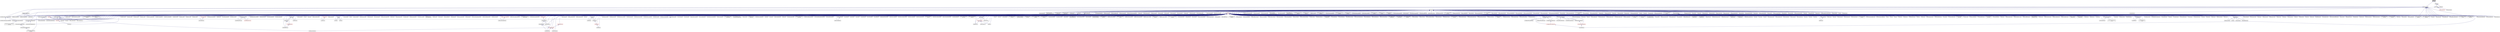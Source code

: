 digraph "latch.hpp"
{
  edge [fontname="Helvetica",fontsize="10",labelfontname="Helvetica",labelfontsize="10"];
  node [fontname="Helvetica",fontsize="10",shape=record];
  Node93 [label="latch.hpp",height=0.2,width=0.4,color="black", fillcolor="grey75", style="filled", fontcolor="black"];
  Node93 -> Node94 [dir="back",color="midnightblue",fontsize="10",style="solid",fontname="Helvetica"];
  Node94 [label="local_lcos.hpp",height=0.2,width=0.4,color="black", fillcolor="white", style="filled",URL="$db/d67/local__lcos_8hpp.html"];
  Node94 -> Node95 [dir="back",color="midnightblue",fontsize="10",style="solid",fontname="Helvetica"];
  Node95 [label="template_function_accumulator.hpp",height=0.2,width=0.4,color="black", fillcolor="white", style="filled",URL="$d7/da6/server_2template__function__accumulator_8hpp.html"];
  Node95 -> Node96 [dir="back",color="midnightblue",fontsize="10",style="solid",fontname="Helvetica"];
  Node96 [label="template_function_accumulator.cpp",height=0.2,width=0.4,color="black", fillcolor="white", style="filled",URL="$d5/d02/template__function__accumulator_8cpp.html"];
  Node95 -> Node97 [dir="back",color="midnightblue",fontsize="10",style="solid",fontname="Helvetica"];
  Node97 [label="template_function_accumulator.hpp",height=0.2,width=0.4,color="black", fillcolor="white", style="filled",URL="$d3/de9/template__function__accumulator_8hpp.html"];
  Node97 -> Node98 [dir="back",color="midnightblue",fontsize="10",style="solid",fontname="Helvetica"];
  Node98 [label="template_function_accumulator\l_client.cpp",height=0.2,width=0.4,color="black", fillcolor="white", style="filled",URL="$d0/dc6/template__function__accumulator__client_8cpp.html"];
  Node94 -> Node99 [dir="back",color="midnightblue",fontsize="10",style="solid",fontname="Helvetica"];
  Node99 [label="allgather_and_gate.hpp",height=0.2,width=0.4,color="black", fillcolor="white", style="filled",URL="$d9/dbb/allgather__and__gate_8hpp.html"];
  Node99 -> Node100 [dir="back",color="midnightblue",fontsize="10",style="solid",fontname="Helvetica"];
  Node100 [label="allgather_module.cpp",height=0.2,width=0.4,color="black", fillcolor="white", style="filled",URL="$df/de4/allgather__module_8cpp.html"];
  Node99 -> Node101 [dir="back",color="midnightblue",fontsize="10",style="solid",fontname="Helvetica"];
  Node101 [label="allgather_and_gate.cpp",height=0.2,width=0.4,color="black", fillcolor="white", style="filled",URL="$d1/d56/allgather__and__gate_8cpp.html"];
  Node99 -> Node102 [dir="back",color="midnightblue",fontsize="10",style="solid",fontname="Helvetica"];
  Node102 [label="ag_client.cpp",height=0.2,width=0.4,color="black", fillcolor="white", style="filled",URL="$d4/d5d/ag__client_8cpp.html"];
  Node94 -> Node103 [dir="back",color="midnightblue",fontsize="10",style="solid",fontname="Helvetica"];
  Node103 [label="simple_central_tuplespace.hpp",height=0.2,width=0.4,color="black", fillcolor="white", style="filled",URL="$db/d69/server_2simple__central__tuplespace_8hpp.html"];
  Node103 -> Node104 [dir="back",color="midnightblue",fontsize="10",style="solid",fontname="Helvetica"];
  Node104 [label="simple_central_tuplespace.cpp",height=0.2,width=0.4,color="black", fillcolor="white", style="filled",URL="$d3/dec/simple__central__tuplespace_8cpp.html"];
  Node103 -> Node105 [dir="back",color="midnightblue",fontsize="10",style="solid",fontname="Helvetica"];
  Node105 [label="simple_central_tuplespace.hpp",height=0.2,width=0.4,color="black", fillcolor="white", style="filled",URL="$d0/d4b/stubs_2simple__central__tuplespace_8hpp.html"];
  Node105 -> Node106 [dir="back",color="midnightblue",fontsize="10",style="solid",fontname="Helvetica"];
  Node106 [label="simple_central_tuplespace.hpp",height=0.2,width=0.4,color="black", fillcolor="white", style="filled",URL="$d5/ddd/simple__central__tuplespace_8hpp.html"];
  Node106 -> Node107 [dir="back",color="midnightblue",fontsize="10",style="solid",fontname="Helvetica"];
  Node107 [label="simple_central_tuplespace\l_client.cpp",height=0.2,width=0.4,color="black", fillcolor="white", style="filled",URL="$d1/d7b/simple__central__tuplespace__client_8cpp.html"];
  Node94 -> Node108 [dir="back",color="midnightblue",fontsize="10",style="solid",fontname="Helvetica"];
  Node108 [label="lcos.hpp",height=0.2,width=0.4,color="black", fillcolor="white", style="filled",URL="$d5/deb/lcos_8hpp.html"];
  Node108 -> Node101 [dir="back",color="midnightblue",fontsize="10",style="solid",fontname="Helvetica"];
  Node108 -> Node109 [dir="back",color="midnightblue",fontsize="10",style="solid",fontname="Helvetica"];
  Node109 [label="apex_balance.cpp",height=0.2,width=0.4,color="black", fillcolor="white", style="filled",URL="$d4/d8e/apex__balance_8cpp.html"];
  Node108 -> Node110 [dir="back",color="midnightblue",fontsize="10",style="solid",fontname="Helvetica"];
  Node110 [label="apex_policy_engine\l_active_thread_count.cpp",height=0.2,width=0.4,color="black", fillcolor="white", style="filled",URL="$d5/d01/apex__policy__engine__active__thread__count_8cpp.html"];
  Node108 -> Node111 [dir="back",color="midnightblue",fontsize="10",style="solid",fontname="Helvetica"];
  Node111 [label="apex_policy_engine\l_events.cpp",height=0.2,width=0.4,color="black", fillcolor="white", style="filled",URL="$df/d0f/apex__policy__engine__events_8cpp.html"];
  Node108 -> Node112 [dir="back",color="midnightblue",fontsize="10",style="solid",fontname="Helvetica"];
  Node112 [label="apex_policy_engine\l_periodic.cpp",height=0.2,width=0.4,color="black", fillcolor="white", style="filled",URL="$d5/d7b/apex__policy__engine__periodic_8cpp.html"];
  Node108 -> Node113 [dir="back",color="midnightblue",fontsize="10",style="solid",fontname="Helvetica"];
  Node113 [label="heartbeat.cpp",height=0.2,width=0.4,color="black", fillcolor="white", style="filled",URL="$d8/d98/heartbeat_8cpp.html"];
  Node108 -> Node114 [dir="back",color="midnightblue",fontsize="10",style="solid",fontname="Helvetica"];
  Node114 [label="hello_world_component.hpp",height=0.2,width=0.4,color="black", fillcolor="white", style="filled",URL="$df/df0/hello__world__component_8hpp.html"];
  Node114 -> Node115 [dir="back",color="midnightblue",fontsize="10",style="solid",fontname="Helvetica"];
  Node115 [label="hello_world_client.cpp",height=0.2,width=0.4,color="black", fillcolor="white", style="filled",URL="$d5/da6/hello__world__client_8cpp.html"];
  Node114 -> Node116 [dir="back",color="midnightblue",fontsize="10",style="solid",fontname="Helvetica"];
  Node116 [label="hello_world_component.cpp",height=0.2,width=0.4,color="black", fillcolor="white", style="filled",URL="$d8/daa/hello__world__component_8cpp.html"];
  Node108 -> Node117 [dir="back",color="midnightblue",fontsize="10",style="solid",fontname="Helvetica"];
  Node117 [label="row.hpp",height=0.2,width=0.4,color="black", fillcolor="white", style="filled",URL="$dc/d69/row_8hpp.html"];
  Node117 -> Node118 [dir="back",color="midnightblue",fontsize="10",style="solid",fontname="Helvetica"];
  Node118 [label="grid.hpp",height=0.2,width=0.4,color="red", fillcolor="white", style="filled",URL="$dc/d8a/grid_8hpp.html"];
  Node118 -> Node119 [dir="back",color="midnightblue",fontsize="10",style="solid",fontname="Helvetica"];
  Node119 [label="jacobi.cpp",height=0.2,width=0.4,color="black", fillcolor="white", style="filled",URL="$d2/d27/jacobi_8cpp.html"];
  Node118 -> Node120 [dir="back",color="midnightblue",fontsize="10",style="solid",fontname="Helvetica"];
  Node120 [label="solver.hpp",height=0.2,width=0.4,color="red", fillcolor="white", style="filled",URL="$db/d9a/server_2solver_8hpp.html"];
  Node120 -> Node122 [dir="back",color="midnightblue",fontsize="10",style="solid",fontname="Helvetica"];
  Node122 [label="solver.cpp",height=0.2,width=0.4,color="black", fillcolor="white", style="filled",URL="$d6/d94/solver_8cpp.html"];
  Node118 -> Node123 [dir="back",color="midnightblue",fontsize="10",style="solid",fontname="Helvetica"];
  Node123 [label="grid.cpp",height=0.2,width=0.4,color="black", fillcolor="white", style="filled",URL="$d6/d1b/jacobi__component_2grid_8cpp.html"];
  Node117 -> Node124 [dir="back",color="midnightblue",fontsize="10",style="solid",fontname="Helvetica"];
  Node124 [label="stencil_iterator.hpp",height=0.2,width=0.4,color="black", fillcolor="white", style="filled",URL="$dc/d5c/server_2stencil__iterator_8hpp.html"];
  Node124 -> Node120 [dir="back",color="midnightblue",fontsize="10",style="solid",fontname="Helvetica"];
  Node124 -> Node125 [dir="back",color="midnightblue",fontsize="10",style="solid",fontname="Helvetica"];
  Node125 [label="stencil_iterator.cpp",height=0.2,width=0.4,color="black", fillcolor="white", style="filled",URL="$d6/de1/server_2stencil__iterator_8cpp.html"];
  Node124 -> Node126 [dir="back",color="midnightblue",fontsize="10",style="solid",fontname="Helvetica"];
  Node126 [label="stencil_iterator.cpp",height=0.2,width=0.4,color="black", fillcolor="white", style="filled",URL="$d7/d71/stencil__iterator_8cpp.html"];
  Node117 -> Node123 [dir="back",color="midnightblue",fontsize="10",style="solid",fontname="Helvetica"];
  Node108 -> Node127 [dir="back",color="midnightblue",fontsize="10",style="solid",fontname="Helvetica"];
  Node127 [label="stencil_iterator.hpp",height=0.2,width=0.4,color="black", fillcolor="white", style="filled",URL="$d4/dc8/stencil__iterator_8hpp.html"];
  Node127 -> Node120 [dir="back",color="midnightblue",fontsize="10",style="solid",fontname="Helvetica"];
  Node127 -> Node124 [dir="back",color="midnightblue",fontsize="10",style="solid",fontname="Helvetica"];
  Node127 -> Node126 [dir="back",color="midnightblue",fontsize="10",style="solid",fontname="Helvetica"];
  Node108 -> Node124 [dir="back",color="midnightblue",fontsize="10",style="solid",fontname="Helvetica"];
  Node108 -> Node128 [dir="back",color="midnightblue",fontsize="10",style="solid",fontname="Helvetica"];
  Node128 [label="jacobi_hpx.cpp",height=0.2,width=0.4,color="black", fillcolor="white", style="filled",URL="$d8/d72/jacobi__hpx_8cpp.html"];
  Node108 -> Node129 [dir="back",color="midnightblue",fontsize="10",style="solid",fontname="Helvetica"];
  Node129 [label="jacobi_nonuniform_hpx.cpp",height=0.2,width=0.4,color="black", fillcolor="white", style="filled",URL="$de/d56/jacobi__nonuniform__hpx_8cpp.html"];
  Node108 -> Node130 [dir="back",color="midnightblue",fontsize="10",style="solid",fontname="Helvetica"];
  Node130 [label="enumerate_threads.cpp",height=0.2,width=0.4,color="black", fillcolor="white", style="filled",URL="$d3/dd4/enumerate__threads_8cpp.html"];
  Node108 -> Node131 [dir="back",color="midnightblue",fontsize="10",style="solid",fontname="Helvetica"];
  Node131 [label="fibonacci_await.cpp",height=0.2,width=0.4,color="black", fillcolor="white", style="filled",URL="$dc/d1c/fibonacci__await_8cpp.html"];
  Node108 -> Node132 [dir="back",color="midnightblue",fontsize="10",style="solid",fontname="Helvetica"];
  Node132 [label="fibonacci_dataflow.cpp",height=0.2,width=0.4,color="black", fillcolor="white", style="filled",URL="$df/d3d/fibonacci__dataflow_8cpp.html"];
  Node108 -> Node133 [dir="back",color="midnightblue",fontsize="10",style="solid",fontname="Helvetica"];
  Node133 [label="fibonacci_futures.cpp",height=0.2,width=0.4,color="black", fillcolor="white", style="filled",URL="$d6/de3/fibonacci__futures_8cpp.html"];
  Node108 -> Node134 [dir="back",color="midnightblue",fontsize="10",style="solid",fontname="Helvetica"];
  Node134 [label="fibonacci_futures_distributed.cpp",height=0.2,width=0.4,color="black", fillcolor="white", style="filled",URL="$d1/dc9/fibonacci__futures__distributed_8cpp.html"];
  Node108 -> Node135 [dir="back",color="midnightblue",fontsize="10",style="solid",fontname="Helvetica"];
  Node135 [label="fractals.cpp",height=0.2,width=0.4,color="black", fillcolor="white", style="filled",URL="$d8/d58/fractals_8cpp.html"];
  Node108 -> Node136 [dir="back",color="midnightblue",fontsize="10",style="solid",fontname="Helvetica"];
  Node136 [label="fractals_executor.cpp",height=0.2,width=0.4,color="black", fillcolor="white", style="filled",URL="$d9/da9/fractals__executor_8cpp.html"];
  Node108 -> Node137 [dir="back",color="midnightblue",fontsize="10",style="solid",fontname="Helvetica"];
  Node137 [label="fractals_struct.cpp",height=0.2,width=0.4,color="black", fillcolor="white", style="filled",URL="$d8/d2f/fractals__struct_8cpp.html"];
  Node108 -> Node138 [dir="back",color="midnightblue",fontsize="10",style="solid",fontname="Helvetica"];
  Node138 [label="hello_world.cpp",height=0.2,width=0.4,color="black", fillcolor="white", style="filled",URL="$d0/d67/hello__world_8cpp.html"];
  Node108 -> Node139 [dir="back",color="midnightblue",fontsize="10",style="solid",fontname="Helvetica"];
  Node139 [label="latch_local.cpp",height=0.2,width=0.4,color="black", fillcolor="white", style="filled",URL="$dd/dd3/latch__local_8cpp.html"];
  Node108 -> Node140 [dir="back",color="midnightblue",fontsize="10",style="solid",fontname="Helvetica"];
  Node140 [label="latch_remote.cpp",height=0.2,width=0.4,color="black", fillcolor="white", style="filled",URL="$df/d59/latch__remote_8cpp.html"];
  Node108 -> Node141 [dir="back",color="midnightblue",fontsize="10",style="solid",fontname="Helvetica"];
  Node141 [label="local_channel.cpp",height=0.2,width=0.4,color="black", fillcolor="white", style="filled",URL="$d0/d3e/local__channel_8cpp.html"];
  Node108 -> Node142 [dir="back",color="midnightblue",fontsize="10",style="solid",fontname="Helvetica"];
  Node142 [label="pingpong.cpp",height=0.2,width=0.4,color="black", fillcolor="white", style="filled",URL="$dd/d4d/pingpong_8cpp.html"];
  Node108 -> Node143 [dir="back",color="midnightblue",fontsize="10",style="solid",fontname="Helvetica"];
  Node143 [label="shared_mutex.cpp",height=0.2,width=0.4,color="black", fillcolor="white", style="filled",URL="$da/d0b/shared__mutex_8cpp.html"];
  Node108 -> Node144 [dir="back",color="midnightblue",fontsize="10",style="solid",fontname="Helvetica"];
  Node144 [label="wait_composition.cpp",height=0.2,width=0.4,color="black", fillcolor="white", style="filled",URL="$d6/d13/wait__composition_8cpp.html"];
  Node108 -> Node145 [dir="back",color="midnightblue",fontsize="10",style="solid",fontname="Helvetica"];
  Node145 [label="sheneos_compare.cpp",height=0.2,width=0.4,color="black", fillcolor="white", style="filled",URL="$dc/d11/sheneos__compare_8cpp.html"];
  Node108 -> Node146 [dir="back",color="midnightblue",fontsize="10",style="solid",fontname="Helvetica"];
  Node146 [label="spell_check_file.cpp",height=0.2,width=0.4,color="black", fillcolor="white", style="filled",URL="$df/df7/spell__check__file_8cpp.html"];
  Node108 -> Node147 [dir="back",color="midnightblue",fontsize="10",style="solid",fontname="Helvetica"];
  Node147 [label="spell_check_simple.cpp",height=0.2,width=0.4,color="black", fillcolor="white", style="filled",URL="$dd/d54/spell__check__simple_8cpp.html"];
  Node108 -> Node107 [dir="back",color="midnightblue",fontsize="10",style="solid",fontname="Helvetica"];
  Node108 -> Node148 [dir="back",color="midnightblue",fontsize="10",style="solid",fontname="Helvetica"];
  Node148 [label="hpx.hpp",height=0.2,width=0.4,color="red", fillcolor="white", style="filled",URL="$d0/daa/hpx_8hpp.html"];
  Node148 -> Node149 [dir="back",color="midnightblue",fontsize="10",style="solid",fontname="Helvetica"];
  Node149 [label="1d_stencil_1.cpp",height=0.2,width=0.4,color="black", fillcolor="white", style="filled",URL="$d2/db1/1d__stencil__1_8cpp.html"];
  Node148 -> Node150 [dir="back",color="midnightblue",fontsize="10",style="solid",fontname="Helvetica"];
  Node150 [label="1d_stencil_2.cpp",height=0.2,width=0.4,color="black", fillcolor="white", style="filled",URL="$d3/dd1/1d__stencil__2_8cpp.html"];
  Node148 -> Node151 [dir="back",color="midnightblue",fontsize="10",style="solid",fontname="Helvetica"];
  Node151 [label="1d_stencil_3.cpp",height=0.2,width=0.4,color="black", fillcolor="white", style="filled",URL="$db/d19/1d__stencil__3_8cpp.html"];
  Node148 -> Node152 [dir="back",color="midnightblue",fontsize="10",style="solid",fontname="Helvetica"];
  Node152 [label="1d_stencil_4.cpp",height=0.2,width=0.4,color="black", fillcolor="white", style="filled",URL="$d1/d7d/1d__stencil__4_8cpp.html"];
  Node148 -> Node153 [dir="back",color="midnightblue",fontsize="10",style="solid",fontname="Helvetica"];
  Node153 [label="1d_stencil_4_parallel.cpp",height=0.2,width=0.4,color="black", fillcolor="white", style="filled",URL="$d6/d05/1d__stencil__4__parallel_8cpp.html"];
  Node148 -> Node154 [dir="back",color="midnightblue",fontsize="10",style="solid",fontname="Helvetica"];
  Node154 [label="1d_stencil_4_repart.cpp",height=0.2,width=0.4,color="black", fillcolor="white", style="filled",URL="$d0/d6b/1d__stencil__4__repart_8cpp.html"];
  Node148 -> Node155 [dir="back",color="midnightblue",fontsize="10",style="solid",fontname="Helvetica"];
  Node155 [label="1d_stencil_4_throttle.cpp",height=0.2,width=0.4,color="black", fillcolor="white", style="filled",URL="$d6/de5/1d__stencil__4__throttle_8cpp.html"];
  Node148 -> Node156 [dir="back",color="midnightblue",fontsize="10",style="solid",fontname="Helvetica"];
  Node156 [label="1d_stencil_5.cpp",height=0.2,width=0.4,color="black", fillcolor="white", style="filled",URL="$d7/d2a/1d__stencil__5_8cpp.html"];
  Node148 -> Node157 [dir="back",color="midnightblue",fontsize="10",style="solid",fontname="Helvetica"];
  Node157 [label="1d_stencil_6.cpp",height=0.2,width=0.4,color="black", fillcolor="white", style="filled",URL="$db/de7/1d__stencil__6_8cpp.html"];
  Node148 -> Node158 [dir="back",color="midnightblue",fontsize="10",style="solid",fontname="Helvetica"];
  Node158 [label="1d_stencil_7.cpp",height=0.2,width=0.4,color="black", fillcolor="white", style="filled",URL="$d4/d5a/1d__stencil__7_8cpp.html"];
  Node148 -> Node159 [dir="back",color="midnightblue",fontsize="10",style="solid",fontname="Helvetica"];
  Node159 [label="1d_stencil_8.cpp",height=0.2,width=0.4,color="black", fillcolor="white", style="filled",URL="$df/de0/1d__stencil__8_8cpp.html"];
  Node148 -> Node160 [dir="back",color="midnightblue",fontsize="10",style="solid",fontname="Helvetica"];
  Node160 [label="accumulator.cpp",height=0.2,width=0.4,color="black", fillcolor="white", style="filled",URL="$d1/d81/accumulator_8cpp.html"];
  Node148 -> Node161 [dir="back",color="midnightblue",fontsize="10",style="solid",fontname="Helvetica"];
  Node161 [label="accumulator.hpp",height=0.2,width=0.4,color="red", fillcolor="white", style="filled",URL="$d4/d9d/server_2accumulator_8hpp.html"];
  Node161 -> Node160 [dir="back",color="midnightblue",fontsize="10",style="solid",fontname="Helvetica"];
  Node148 -> Node95 [dir="back",color="midnightblue",fontsize="10",style="solid",fontname="Helvetica"];
  Node148 -> Node164 [dir="back",color="midnightblue",fontsize="10",style="solid",fontname="Helvetica"];
  Node164 [label="template_accumulator.cpp",height=0.2,width=0.4,color="black", fillcolor="white", style="filled",URL="$d0/d4a/template__accumulator_8cpp.html"];
  Node148 -> Node96 [dir="back",color="midnightblue",fontsize="10",style="solid",fontname="Helvetica"];
  Node148 -> Node97 [dir="back",color="midnightblue",fontsize="10",style="solid",fontname="Helvetica"];
  Node148 -> Node100 [dir="back",color="midnightblue",fontsize="10",style="solid",fontname="Helvetica"];
  Node148 -> Node165 [dir="back",color="midnightblue",fontsize="10",style="solid",fontname="Helvetica"];
  Node165 [label="allgather.cpp",height=0.2,width=0.4,color="black", fillcolor="white", style="filled",URL="$d7/d06/allgather_8cpp.html"];
  Node148 -> Node101 [dir="back",color="midnightblue",fontsize="10",style="solid",fontname="Helvetica"];
  Node148 -> Node102 [dir="back",color="midnightblue",fontsize="10",style="solid",fontname="Helvetica"];
  Node148 -> Node166 [dir="back",color="midnightblue",fontsize="10",style="solid",fontname="Helvetica"];
  Node166 [label="hpx_thread_phase.cpp",height=0.2,width=0.4,color="black", fillcolor="white", style="filled",URL="$d5/dca/hpx__thread__phase_8cpp.html"];
  Node148 -> Node167 [dir="back",color="midnightblue",fontsize="10",style="solid",fontname="Helvetica"];
  Node167 [label="os_thread_num.cpp",height=0.2,width=0.4,color="black", fillcolor="white", style="filled",URL="$d2/dfb/os__thread__num_8cpp.html"];
  Node148 -> Node168 [dir="back",color="midnightblue",fontsize="10",style="solid",fontname="Helvetica"];
  Node168 [label="cancelable_action.cpp",height=0.2,width=0.4,color="black", fillcolor="white", style="filled",URL="$d5/d0c/cancelable__action_8cpp.html"];
  Node148 -> Node169 [dir="back",color="midnightblue",fontsize="10",style="solid",fontname="Helvetica"];
  Node169 [label="cancelable_action.hpp",height=0.2,width=0.4,color="black", fillcolor="white", style="filled",URL="$d5/d4d/server_2cancelable__action_8hpp.html"];
  Node169 -> Node168 [dir="back",color="midnightblue",fontsize="10",style="solid",fontname="Helvetica"];
  Node169 -> Node170 [dir="back",color="midnightblue",fontsize="10",style="solid",fontname="Helvetica"];
  Node170 [label="cancelable_action.hpp",height=0.2,width=0.4,color="red", fillcolor="white", style="filled",URL="$d0/da3/stubs_2cancelable__action_8hpp.html"];
  Node148 -> Node170 [dir="back",color="midnightblue",fontsize="10",style="solid",fontname="Helvetica"];
  Node148 -> Node172 [dir="back",color="midnightblue",fontsize="10",style="solid",fontname="Helvetica"];
  Node172 [label="cancelable_action_client.cpp",height=0.2,width=0.4,color="black", fillcolor="white", style="filled",URL="$d1/db8/cancelable__action__client_8cpp.html"];
  Node148 -> Node173 [dir="back",color="midnightblue",fontsize="10",style="solid",fontname="Helvetica"];
  Node173 [label="cublas_matmul.cpp",height=0.2,width=0.4,color="black", fillcolor="white", style="filled",URL="$dd/d84/cublas__matmul_8cpp.html"];
  Node148 -> Node174 [dir="back",color="midnightblue",fontsize="10",style="solid",fontname="Helvetica"];
  Node174 [label="win_perf_counters.cpp",height=0.2,width=0.4,color="black", fillcolor="white", style="filled",URL="$d8/d11/win__perf__counters_8cpp.html"];
  Node148 -> Node175 [dir="back",color="midnightblue",fontsize="10",style="solid",fontname="Helvetica"];
  Node175 [label="win_perf_counters.hpp",height=0.2,width=0.4,color="black", fillcolor="white", style="filled",URL="$d5/da7/win__perf__counters_8hpp.html"];
  Node148 -> Node114 [dir="back",color="midnightblue",fontsize="10",style="solid",fontname="Helvetica"];
  Node148 -> Node176 [dir="back",color="midnightblue",fontsize="10",style="solid",fontname="Helvetica"];
  Node176 [label="interpolate1d.cpp",height=0.2,width=0.4,color="black", fillcolor="white", style="filled",URL="$d0/d05/interpolate1d_8cpp.html"];
  Node148 -> Node177 [dir="back",color="midnightblue",fontsize="10",style="solid",fontname="Helvetica"];
  Node177 [label="partition.hpp",height=0.2,width=0.4,color="black", fillcolor="white", style="filled",URL="$d0/d7a/examples_2interpolate1d_2interpolate1d_2partition_8hpp.html"];
  Node177 -> Node176 [dir="back",color="midnightblue",fontsize="10",style="solid",fontname="Helvetica"];
  Node177 -> Node178 [dir="back",color="midnightblue",fontsize="10",style="solid",fontname="Helvetica"];
  Node178 [label="interpolate1d.hpp",height=0.2,width=0.4,color="red", fillcolor="white", style="filled",URL="$d4/dc7/interpolate1d_8hpp.html"];
  Node178 -> Node176 [dir="back",color="midnightblue",fontsize="10",style="solid",fontname="Helvetica"];
  Node148 -> Node180 [dir="back",color="midnightblue",fontsize="10",style="solid",fontname="Helvetica"];
  Node180 [label="partition.hpp",height=0.2,width=0.4,color="black", fillcolor="white", style="filled",URL="$d0/dff/examples_2interpolate1d_2interpolate1d_2server_2partition_8hpp.html"];
  Node180 -> Node177 [dir="back",color="midnightblue",fontsize="10",style="solid",fontname="Helvetica"];
  Node180 -> Node181 [dir="back",color="midnightblue",fontsize="10",style="solid",fontname="Helvetica"];
  Node181 [label="partition.cpp",height=0.2,width=0.4,color="black", fillcolor="white", style="filled",URL="$d0/d4f/examples_2interpolate1d_2interpolate1d_2server_2partition_8cpp.html"];
  Node148 -> Node178 [dir="back",color="midnightblue",fontsize="10",style="solid",fontname="Helvetica"];
  Node148 -> Node182 [dir="back",color="midnightblue",fontsize="10",style="solid",fontname="Helvetica"];
  Node182 [label="read_values.cpp",height=0.2,width=0.4,color="black", fillcolor="white", style="filled",URL="$d0/d8c/interpolate1d_2interpolate1d_2read__values_8cpp.html"];
  Node148 -> Node181 [dir="back",color="midnightblue",fontsize="10",style="solid",fontname="Helvetica"];
  Node148 -> Node119 [dir="back",color="midnightblue",fontsize="10",style="solid",fontname="Helvetica"];
  Node148 -> Node123 [dir="back",color="midnightblue",fontsize="10",style="solid",fontname="Helvetica"];
  Node148 -> Node183 [dir="back",color="midnightblue",fontsize="10",style="solid",fontname="Helvetica"];
  Node183 [label="row.cpp",height=0.2,width=0.4,color="black", fillcolor="white", style="filled",URL="$d3/d86/server_2row_8cpp.html"];
  Node148 -> Node122 [dir="back",color="midnightblue",fontsize="10",style="solid",fontname="Helvetica"];
  Node148 -> Node125 [dir="back",color="midnightblue",fontsize="10",style="solid",fontname="Helvetica"];
  Node148 -> Node126 [dir="back",color="midnightblue",fontsize="10",style="solid",fontname="Helvetica"];
  Node148 -> Node184 [dir="back",color="midnightblue",fontsize="10",style="solid",fontname="Helvetica"];
  Node184 [label="jacobi.cpp",height=0.2,width=0.4,color="black", fillcolor="white", style="filled",URL="$d3/d44/smp_2jacobi_8cpp.html"];
  Node148 -> Node128 [dir="back",color="midnightblue",fontsize="10",style="solid",fontname="Helvetica"];
  Node148 -> Node185 [dir="back",color="midnightblue",fontsize="10",style="solid",fontname="Helvetica"];
  Node185 [label="jacobi_nonuniform.cpp",height=0.2,width=0.4,color="black", fillcolor="white", style="filled",URL="$dd/ddc/jacobi__nonuniform_8cpp.html"];
  Node148 -> Node129 [dir="back",color="midnightblue",fontsize="10",style="solid",fontname="Helvetica"];
  Node148 -> Node186 [dir="back",color="midnightblue",fontsize="10",style="solid",fontname="Helvetica"];
  Node186 [label="nqueen.cpp",height=0.2,width=0.4,color="black", fillcolor="white", style="filled",URL="$db/dca/nqueen_8cpp.html"];
  Node148 -> Node187 [dir="back",color="midnightblue",fontsize="10",style="solid",fontname="Helvetica"];
  Node187 [label="nqueen.hpp",height=0.2,width=0.4,color="red", fillcolor="white", style="filled",URL="$de/d58/server_2nqueen_8hpp.html"];
  Node187 -> Node186 [dir="back",color="midnightblue",fontsize="10",style="solid",fontname="Helvetica"];
  Node148 -> Node190 [dir="back",color="midnightblue",fontsize="10",style="solid",fontname="Helvetica"];
  Node190 [label="nqueen_client.cpp",height=0.2,width=0.4,color="black", fillcolor="white", style="filled",URL="$d3/d5e/nqueen__client_8cpp.html"];
  Node148 -> Node191 [dir="back",color="midnightblue",fontsize="10",style="solid",fontname="Helvetica"];
  Node191 [label="sine.cpp",height=0.2,width=0.4,color="black", fillcolor="white", style="filled",URL="$d3/d0d/server_2sine_8cpp.html"];
  Node148 -> Node192 [dir="back",color="midnightblue",fontsize="10",style="solid",fontname="Helvetica"];
  Node192 [label="sine.hpp",height=0.2,width=0.4,color="black", fillcolor="white", style="filled",URL="$d8/dac/sine_8hpp.html"];
  Node192 -> Node191 [dir="back",color="midnightblue",fontsize="10",style="solid",fontname="Helvetica"];
  Node192 -> Node193 [dir="back",color="midnightblue",fontsize="10",style="solid",fontname="Helvetica"];
  Node193 [label="sine.cpp",height=0.2,width=0.4,color="black", fillcolor="white", style="filled",URL="$d5/dd8/sine_8cpp.html"];
  Node148 -> Node193 [dir="back",color="midnightblue",fontsize="10",style="solid",fontname="Helvetica"];
  Node148 -> Node194 [dir="back",color="midnightblue",fontsize="10",style="solid",fontname="Helvetica"];
  Node194 [label="sine_client.cpp",height=0.2,width=0.4,color="black", fillcolor="white", style="filled",URL="$db/d62/sine__client_8cpp.html"];
  Node148 -> Node195 [dir="back",color="midnightblue",fontsize="10",style="solid",fontname="Helvetica"];
  Node195 [label="qt.cpp",height=0.2,width=0.4,color="black", fillcolor="white", style="filled",URL="$df/d90/qt_8cpp.html"];
  Node148 -> Node196 [dir="back",color="midnightblue",fontsize="10",style="solid",fontname="Helvetica"];
  Node196 [label="queue_client.cpp",height=0.2,width=0.4,color="black", fillcolor="white", style="filled",URL="$d7/d96/queue__client_8cpp.html"];
  Node148 -> Node197 [dir="back",color="midnightblue",fontsize="10",style="solid",fontname="Helvetica"];
  Node197 [label="customize_async.cpp",height=0.2,width=0.4,color="black", fillcolor="white", style="filled",URL="$d0/d82/customize__async_8cpp.html"];
  Node148 -> Node198 [dir="back",color="midnightblue",fontsize="10",style="solid",fontname="Helvetica"];
  Node198 [label="data_actions.cpp",height=0.2,width=0.4,color="black", fillcolor="white", style="filled",URL="$dc/d68/data__actions_8cpp.html"];
  Node148 -> Node199 [dir="back",color="midnightblue",fontsize="10",style="solid",fontname="Helvetica"];
  Node199 [label="error_handling.cpp",height=0.2,width=0.4,color="black", fillcolor="white", style="filled",URL="$d9/d96/error__handling_8cpp.html"];
  Node148 -> Node200 [dir="back",color="midnightblue",fontsize="10",style="solid",fontname="Helvetica"];
  Node200 [label="event_synchronization.cpp",height=0.2,width=0.4,color="black", fillcolor="white", style="filled",URL="$d0/d35/event__synchronization_8cpp.html"];
  Node148 -> Node201 [dir="back",color="midnightblue",fontsize="10",style="solid",fontname="Helvetica"];
  Node201 [label="factorial.cpp",height=0.2,width=0.4,color="black", fillcolor="white", style="filled",URL="$d9/d00/factorial_8cpp.html"];
  Node148 -> Node202 [dir="back",color="midnightblue",fontsize="10",style="solid",fontname="Helvetica"];
  Node202 [label="file_serialization.cpp",height=0.2,width=0.4,color="black", fillcolor="white", style="filled",URL="$de/d58/file__serialization_8cpp.html"];
  Node148 -> Node203 [dir="back",color="midnightblue",fontsize="10",style="solid",fontname="Helvetica"];
  Node203 [label="init_globally.cpp",height=0.2,width=0.4,color="black", fillcolor="white", style="filled",URL="$d6/dad/init__globally_8cpp.html"];
  Node148 -> Node204 [dir="back",color="midnightblue",fontsize="10",style="solid",fontname="Helvetica"];
  Node204 [label="interest_calculator.cpp",height=0.2,width=0.4,color="black", fillcolor="white", style="filled",URL="$d2/d86/interest__calculator_8cpp.html"];
  Node148 -> Node205 [dir="back",color="midnightblue",fontsize="10",style="solid",fontname="Helvetica"];
  Node205 [label="non_atomic_rma.cpp",height=0.2,width=0.4,color="black", fillcolor="white", style="filled",URL="$d7/d8b/non__atomic__rma_8cpp.html"];
  Node148 -> Node206 [dir="back",color="midnightblue",fontsize="10",style="solid",fontname="Helvetica"];
  Node206 [label="partitioned_vector\l_spmd_foreach.cpp",height=0.2,width=0.4,color="black", fillcolor="white", style="filled",URL="$db/d7c/partitioned__vector__spmd__foreach_8cpp.html"];
  Node148 -> Node207 [dir="back",color="midnightblue",fontsize="10",style="solid",fontname="Helvetica"];
  Node207 [label="pipeline1.cpp",height=0.2,width=0.4,color="black", fillcolor="white", style="filled",URL="$d5/d77/pipeline1_8cpp.html"];
  Node148 -> Node208 [dir="back",color="midnightblue",fontsize="10",style="solid",fontname="Helvetica"];
  Node208 [label="quicksort.cpp",height=0.2,width=0.4,color="black", fillcolor="white", style="filled",URL="$d3/d1e/quicksort_8cpp.html"];
  Node148 -> Node209 [dir="back",color="midnightblue",fontsize="10",style="solid",fontname="Helvetica"];
  Node209 [label="receive_buffer.cpp",height=0.2,width=0.4,color="black", fillcolor="white", style="filled",URL="$d7/d10/receive__buffer_8cpp.html"];
  Node148 -> Node210 [dir="back",color="midnightblue",fontsize="10",style="solid",fontname="Helvetica"];
  Node210 [label="safe_object.cpp",height=0.2,width=0.4,color="black", fillcolor="white", style="filled",URL="$dd/d52/safe__object_8cpp.html"];
  Node148 -> Node211 [dir="back",color="midnightblue",fontsize="10",style="solid",fontname="Helvetica"];
  Node211 [label="sort_by_key_demo.cpp",height=0.2,width=0.4,color="black", fillcolor="white", style="filled",URL="$da/d20/sort__by__key__demo_8cpp.html"];
  Node148 -> Node212 [dir="back",color="midnightblue",fontsize="10",style="solid",fontname="Helvetica"];
  Node212 [label="timed_wake.cpp",height=0.2,width=0.4,color="black", fillcolor="white", style="filled",URL="$d8/df9/timed__wake_8cpp.html"];
  Node148 -> Node213 [dir="back",color="midnightblue",fontsize="10",style="solid",fontname="Helvetica"];
  Node213 [label="vector_counting_dotproduct.cpp",height=0.2,width=0.4,color="black", fillcolor="white", style="filled",URL="$df/de9/vector__counting__dotproduct_8cpp.html"];
  Node148 -> Node214 [dir="back",color="midnightblue",fontsize="10",style="solid",fontname="Helvetica"];
  Node214 [label="vector_zip_dotproduct.cpp",height=0.2,width=0.4,color="black", fillcolor="white", style="filled",URL="$dc/d18/vector__zip__dotproduct_8cpp.html"];
  Node148 -> Node215 [dir="back",color="midnightblue",fontsize="10",style="solid",fontname="Helvetica"];
  Node215 [label="zerocopy_rdma.cpp",height=0.2,width=0.4,color="black", fillcolor="white", style="filled",URL="$d1/dad/zerocopy__rdma_8cpp.html"];
  Node148 -> Node216 [dir="back",color="midnightblue",fontsize="10",style="solid",fontname="Helvetica"];
  Node216 [label="random_mem_access.cpp",height=0.2,width=0.4,color="black", fillcolor="white", style="filled",URL="$d1/d51/random__mem__access_8cpp.html"];
  Node148 -> Node217 [dir="back",color="midnightblue",fontsize="10",style="solid",fontname="Helvetica"];
  Node217 [label="random_mem_access.hpp",height=0.2,width=0.4,color="red", fillcolor="white", style="filled",URL="$d0/d19/server_2random__mem__access_8hpp.html"];
  Node217 -> Node216 [dir="back",color="midnightblue",fontsize="10",style="solid",fontname="Helvetica"];
  Node148 -> Node220 [dir="back",color="midnightblue",fontsize="10",style="solid",fontname="Helvetica"];
  Node220 [label="random_mem_access_client.cpp",height=0.2,width=0.4,color="black", fillcolor="white", style="filled",URL="$df/d1b/random__mem__access__client_8cpp.html"];
  Node148 -> Node221 [dir="back",color="midnightblue",fontsize="10",style="solid",fontname="Helvetica"];
  Node221 [label="oversubscribing_resource\l_partitioner.cpp",height=0.2,width=0.4,color="black", fillcolor="white", style="filled",URL="$dd/dee/oversubscribing__resource__partitioner_8cpp.html"];
  Node148 -> Node222 [dir="back",color="midnightblue",fontsize="10",style="solid",fontname="Helvetica"];
  Node222 [label="simple_resource_partitioner.cpp",height=0.2,width=0.4,color="black", fillcolor="white", style="filled",URL="$d5/df9/simple__resource__partitioner_8cpp.html"];
  Node148 -> Node223 [dir="back",color="midnightblue",fontsize="10",style="solid",fontname="Helvetica"];
  Node223 [label="dimension.hpp",height=0.2,width=0.4,color="red", fillcolor="white", style="filled",URL="$d6/d39/sheneos_2sheneos_2dimension_8hpp.html"];
  Node223 -> Node229 [dir="back",color="midnightblue",fontsize="10",style="solid",fontname="Helvetica"];
  Node229 [label="partition3d.hpp",height=0.2,width=0.4,color="black", fillcolor="white", style="filled",URL="$dd/dbf/server_2partition3d_8hpp.html"];
  Node229 -> Node230 [dir="back",color="midnightblue",fontsize="10",style="solid",fontname="Helvetica"];
  Node230 [label="partition3d.hpp",height=0.2,width=0.4,color="black", fillcolor="white", style="filled",URL="$d1/d50/partition3d_8hpp.html"];
  Node230 -> Node226 [dir="back",color="midnightblue",fontsize="10",style="solid",fontname="Helvetica"];
  Node226 [label="interpolator.cpp",height=0.2,width=0.4,color="black", fillcolor="white", style="filled",URL="$d5/d02/interpolator_8cpp.html"];
  Node230 -> Node231 [dir="back",color="midnightblue",fontsize="10",style="solid",fontname="Helvetica"];
  Node231 [label="interpolator.hpp",height=0.2,width=0.4,color="red", fillcolor="white", style="filled",URL="$dc/d3b/interpolator_8hpp.html"];
  Node231 -> Node226 [dir="back",color="midnightblue",fontsize="10",style="solid",fontname="Helvetica"];
  Node231 -> Node145 [dir="back",color="midnightblue",fontsize="10",style="solid",fontname="Helvetica"];
  Node231 -> Node233 [dir="back",color="midnightblue",fontsize="10",style="solid",fontname="Helvetica"];
  Node233 [label="sheneos_test.cpp",height=0.2,width=0.4,color="black", fillcolor="white", style="filled",URL="$d4/d6e/sheneos__test_8cpp.html"];
  Node229 -> Node228 [dir="back",color="midnightblue",fontsize="10",style="solid",fontname="Helvetica"];
  Node228 [label="partition3d.cpp",height=0.2,width=0.4,color="black", fillcolor="white", style="filled",URL="$de/d70/partition3d_8cpp.html"];
  Node148 -> Node226 [dir="back",color="midnightblue",fontsize="10",style="solid",fontname="Helvetica"];
  Node148 -> Node230 [dir="back",color="midnightblue",fontsize="10",style="solid",fontname="Helvetica"];
  Node148 -> Node229 [dir="back",color="midnightblue",fontsize="10",style="solid",fontname="Helvetica"];
  Node148 -> Node231 [dir="back",color="midnightblue",fontsize="10",style="solid",fontname="Helvetica"];
  Node148 -> Node234 [dir="back",color="midnightblue",fontsize="10",style="solid",fontname="Helvetica"];
  Node234 [label="configuration.hpp",height=0.2,width=0.4,color="red", fillcolor="white", style="filled",URL="$dc/d0a/configuration_8hpp.html"];
  Node234 -> Node231 [dir="back",color="midnightblue",fontsize="10",style="solid",fontname="Helvetica"];
  Node148 -> Node227 [dir="back",color="midnightblue",fontsize="10",style="solid",fontname="Helvetica"];
  Node227 [label="read_values.cpp",height=0.2,width=0.4,color="black", fillcolor="white", style="filled",URL="$d7/da4/sheneos_2sheneos_2read__values_8cpp.html"];
  Node148 -> Node228 [dir="back",color="midnightblue",fontsize="10",style="solid",fontname="Helvetica"];
  Node148 -> Node233 [dir="back",color="midnightblue",fontsize="10",style="solid",fontname="Helvetica"];
  Node148 -> Node236 [dir="back",color="midnightblue",fontsize="10",style="solid",fontname="Helvetica"];
  Node236 [label="startup_shutdown.cpp",height=0.2,width=0.4,color="black", fillcolor="white", style="filled",URL="$d3/dfc/server_2startup__shutdown_8cpp.html"];
  Node148 -> Node237 [dir="back",color="midnightblue",fontsize="10",style="solid",fontname="Helvetica"];
  Node237 [label="startup_shutdown.cpp",height=0.2,width=0.4,color="black", fillcolor="white", style="filled",URL="$d0/ddb/startup__shutdown_8cpp.html"];
  Node148 -> Node238 [dir="back",color="midnightblue",fontsize="10",style="solid",fontname="Helvetica"];
  Node238 [label="spin.cpp",height=0.2,width=0.4,color="black", fillcolor="white", style="filled",URL="$d7/df2/spin_8cpp.html"];
  Node148 -> Node239 [dir="back",color="midnightblue",fontsize="10",style="solid",fontname="Helvetica"];
  Node239 [label="throttle.cpp",height=0.2,width=0.4,color="black", fillcolor="white", style="filled",URL="$de/d56/server_2throttle_8cpp.html"];
  Node148 -> Node240 [dir="back",color="midnightblue",fontsize="10",style="solid",fontname="Helvetica"];
  Node240 [label="throttle.hpp",height=0.2,width=0.4,color="black", fillcolor="white", style="filled",URL="$db/dc9/server_2throttle_8hpp.html"];
  Node240 -> Node239 [dir="back",color="midnightblue",fontsize="10",style="solid",fontname="Helvetica"];
  Node240 -> Node241 [dir="back",color="midnightblue",fontsize="10",style="solid",fontname="Helvetica"];
  Node241 [label="throttle.hpp",height=0.2,width=0.4,color="black", fillcolor="white", style="filled",URL="$d5/dec/stubs_2throttle_8hpp.html"];
  Node241 -> Node242 [dir="back",color="midnightblue",fontsize="10",style="solid",fontname="Helvetica"];
  Node242 [label="throttle.hpp",height=0.2,width=0.4,color="red", fillcolor="white", style="filled",URL="$d2/d2e/throttle_8hpp.html"];
  Node242 -> Node243 [dir="back",color="midnightblue",fontsize="10",style="solid",fontname="Helvetica"];
  Node243 [label="throttle.cpp",height=0.2,width=0.4,color="black", fillcolor="white", style="filled",URL="$db/d02/throttle_8cpp.html"];
  Node148 -> Node241 [dir="back",color="midnightblue",fontsize="10",style="solid",fontname="Helvetica"];
  Node148 -> Node243 [dir="back",color="midnightblue",fontsize="10",style="solid",fontname="Helvetica"];
  Node148 -> Node242 [dir="back",color="midnightblue",fontsize="10",style="solid",fontname="Helvetica"];
  Node148 -> Node245 [dir="back",color="midnightblue",fontsize="10",style="solid",fontname="Helvetica"];
  Node245 [label="transpose_await.cpp",height=0.2,width=0.4,color="black", fillcolor="white", style="filled",URL="$de/d68/transpose__await_8cpp.html"];
  Node148 -> Node246 [dir="back",color="midnightblue",fontsize="10",style="solid",fontname="Helvetica"];
  Node246 [label="transpose_block.cpp",height=0.2,width=0.4,color="black", fillcolor="white", style="filled",URL="$d0/de1/transpose__block_8cpp.html"];
  Node148 -> Node247 [dir="back",color="midnightblue",fontsize="10",style="solid",fontname="Helvetica"];
  Node247 [label="transpose_block_numa.cpp",height=0.2,width=0.4,color="black", fillcolor="white", style="filled",URL="$dd/d3b/transpose__block__numa_8cpp.html"];
  Node148 -> Node248 [dir="back",color="midnightblue",fontsize="10",style="solid",fontname="Helvetica"];
  Node248 [label="transpose_serial.cpp",height=0.2,width=0.4,color="black", fillcolor="white", style="filled",URL="$db/d74/transpose__serial_8cpp.html"];
  Node148 -> Node249 [dir="back",color="midnightblue",fontsize="10",style="solid",fontname="Helvetica"];
  Node249 [label="transpose_serial_block.cpp",height=0.2,width=0.4,color="black", fillcolor="white", style="filled",URL="$d8/daa/transpose__serial__block_8cpp.html"];
  Node148 -> Node250 [dir="back",color="midnightblue",fontsize="10",style="solid",fontname="Helvetica"];
  Node250 [label="transpose_serial_vector.cpp",height=0.2,width=0.4,color="black", fillcolor="white", style="filled",URL="$d4/d04/transpose__serial__vector_8cpp.html"];
  Node148 -> Node251 [dir="back",color="midnightblue",fontsize="10",style="solid",fontname="Helvetica"];
  Node251 [label="transpose_smp.cpp",height=0.2,width=0.4,color="black", fillcolor="white", style="filled",URL="$d2/d99/transpose__smp_8cpp.html"];
  Node148 -> Node252 [dir="back",color="midnightblue",fontsize="10",style="solid",fontname="Helvetica"];
  Node252 [label="transpose_smp_block.cpp",height=0.2,width=0.4,color="black", fillcolor="white", style="filled",URL="$da/d4d/transpose__smp__block_8cpp.html"];
  Node148 -> Node103 [dir="back",color="midnightblue",fontsize="10",style="solid",fontname="Helvetica"];
  Node148 -> Node253 [dir="back",color="midnightblue",fontsize="10",style="solid",fontname="Helvetica"];
  Node253 [label="tuples_warehouse.hpp",height=0.2,width=0.4,color="black", fillcolor="white", style="filled",URL="$da/de6/tuples__warehouse_8hpp.html"];
  Node253 -> Node103 [dir="back",color="midnightblue",fontsize="10",style="solid",fontname="Helvetica"];
  Node148 -> Node104 [dir="back",color="midnightblue",fontsize="10",style="solid",fontname="Helvetica"];
  Node148 -> Node254 [dir="back",color="midnightblue",fontsize="10",style="solid",fontname="Helvetica"];
  Node254 [label="hpx_runtime.cpp",height=0.2,width=0.4,color="black", fillcolor="white", style="filled",URL="$d7/d1e/hpx__runtime_8cpp.html"];
  Node148 -> Node255 [dir="back",color="midnightblue",fontsize="10",style="solid",fontname="Helvetica"];
  Node255 [label="synchronize.cpp",height=0.2,width=0.4,color="black", fillcolor="white", style="filled",URL="$da/da2/synchronize_8cpp.html"];
  Node148 -> Node256 [dir="back",color="midnightblue",fontsize="10",style="solid",fontname="Helvetica"];
  Node256 [label="agas_cache_timings.cpp",height=0.2,width=0.4,color="black", fillcolor="white", style="filled",URL="$dd/d37/agas__cache__timings_8cpp.html"];
  Node148 -> Node257 [dir="back",color="midnightblue",fontsize="10",style="solid",fontname="Helvetica"];
  Node257 [label="async_overheads.cpp",height=0.2,width=0.4,color="black", fillcolor="white", style="filled",URL="$de/da6/async__overheads_8cpp.html"];
  Node148 -> Node258 [dir="back",color="midnightblue",fontsize="10",style="solid",fontname="Helvetica"];
  Node258 [label="coroutines_call_overhead.cpp",height=0.2,width=0.4,color="black", fillcolor="white", style="filled",URL="$da/d1e/coroutines__call__overhead_8cpp.html"];
  Node148 -> Node259 [dir="back",color="midnightblue",fontsize="10",style="solid",fontname="Helvetica"];
  Node259 [label="foreach_scaling.cpp",height=0.2,width=0.4,color="black", fillcolor="white", style="filled",URL="$d4/d94/foreach__scaling_8cpp.html"];
  Node148 -> Node260 [dir="back",color="midnightblue",fontsize="10",style="solid",fontname="Helvetica"];
  Node260 [label="function_object_wrapper\l_overhead.cpp",height=0.2,width=0.4,color="black", fillcolor="white", style="filled",URL="$d5/d6f/function__object__wrapper__overhead_8cpp.html"];
  Node148 -> Node261 [dir="back",color="midnightblue",fontsize="10",style="solid",fontname="Helvetica"];
  Node261 [label="hpx_homogeneous_timed\l_task_spawn_executors.cpp",height=0.2,width=0.4,color="black", fillcolor="white", style="filled",URL="$d1/d3b/hpx__homogeneous__timed__task__spawn__executors_8cpp.html"];
  Node148 -> Node262 [dir="back",color="midnightblue",fontsize="10",style="solid",fontname="Helvetica"];
  Node262 [label="htts2_hpx.cpp",height=0.2,width=0.4,color="black", fillcolor="white", style="filled",URL="$d2/daf/htts2__hpx_8cpp.html"];
  Node148 -> Node263 [dir="back",color="midnightblue",fontsize="10",style="solid",fontname="Helvetica"];
  Node263 [label="partitioned_vector\l_foreach.cpp",height=0.2,width=0.4,color="black", fillcolor="white", style="filled",URL="$df/d5f/partitioned__vector__foreach_8cpp.html"];
  Node148 -> Node264 [dir="back",color="midnightblue",fontsize="10",style="solid",fontname="Helvetica"];
  Node264 [label="serialization_overhead.cpp",height=0.2,width=0.4,color="black", fillcolor="white", style="filled",URL="$d3/df8/serialization__overhead_8cpp.html"];
  Node148 -> Node265 [dir="back",color="midnightblue",fontsize="10",style="solid",fontname="Helvetica"];
  Node265 [label="sizeof.cpp",height=0.2,width=0.4,color="black", fillcolor="white", style="filled",URL="$d3/d0f/sizeof_8cpp.html"];
  Node148 -> Node266 [dir="back",color="midnightblue",fontsize="10",style="solid",fontname="Helvetica"];
  Node266 [label="skynet.cpp",height=0.2,width=0.4,color="black", fillcolor="white", style="filled",URL="$d0/dc3/skynet_8cpp.html"];
  Node148 -> Node267 [dir="back",color="midnightblue",fontsize="10",style="solid",fontname="Helvetica"];
  Node267 [label="stencil3_iterators.cpp",height=0.2,width=0.4,color="black", fillcolor="white", style="filled",URL="$db/d9e/stencil3__iterators_8cpp.html"];
  Node148 -> Node268 [dir="back",color="midnightblue",fontsize="10",style="solid",fontname="Helvetica"];
  Node268 [label="stream.cpp",height=0.2,width=0.4,color="black", fillcolor="white", style="filled",URL="$da/d5f/stream_8cpp.html"];
  Node148 -> Node269 [dir="back",color="midnightblue",fontsize="10",style="solid",fontname="Helvetica"];
  Node269 [label="timed_task_spawn.cpp",height=0.2,width=0.4,color="black", fillcolor="white", style="filled",URL="$df/de1/timed__task__spawn_8cpp.html"];
  Node148 -> Node270 [dir="back",color="midnightblue",fontsize="10",style="solid",fontname="Helvetica"];
  Node270 [label="transform_reduce_binary\l_scaling.cpp",height=0.2,width=0.4,color="black", fillcolor="white", style="filled",URL="$d1/dae/transform__reduce__binary__scaling_8cpp.html"];
  Node148 -> Node271 [dir="back",color="midnightblue",fontsize="10",style="solid",fontname="Helvetica"];
  Node271 [label="transform_reduce_scaling.cpp",height=0.2,width=0.4,color="black", fillcolor="white", style="filled",URL="$db/d2a/transform__reduce__scaling_8cpp.html"];
  Node148 -> Node272 [dir="back",color="midnightblue",fontsize="10",style="solid",fontname="Helvetica"];
  Node272 [label="minmax_element_performance.cpp",height=0.2,width=0.4,color="black", fillcolor="white", style="filled",URL="$d9/d93/minmax__element__performance_8cpp.html"];
  Node148 -> Node273 [dir="back",color="midnightblue",fontsize="10",style="solid",fontname="Helvetica"];
  Node273 [label="barrier_performance.cpp",height=0.2,width=0.4,color="black", fillcolor="white", style="filled",URL="$d6/d6c/barrier__performance_8cpp.html"];
  Node148 -> Node274 [dir="back",color="midnightblue",fontsize="10",style="solid",fontname="Helvetica"];
  Node274 [label="network_storage.cpp",height=0.2,width=0.4,color="black", fillcolor="white", style="filled",URL="$db/daa/network__storage_8cpp.html"];
  Node148 -> Node275 [dir="back",color="midnightblue",fontsize="10",style="solid",fontname="Helvetica"];
  Node275 [label="simple_profiler.hpp",height=0.2,width=0.4,color="black", fillcolor="white", style="filled",URL="$d8/d02/simple__profiler_8hpp.html"];
  Node275 -> Node274 [dir="back",color="midnightblue",fontsize="10",style="solid",fontname="Helvetica"];
  Node148 -> Node276 [dir="back",color="midnightblue",fontsize="10",style="solid",fontname="Helvetica"];
  Node276 [label="osu_bcast.cpp",height=0.2,width=0.4,color="black", fillcolor="white", style="filled",URL="$d3/dca/osu__bcast_8cpp.html"];
  Node148 -> Node277 [dir="back",color="midnightblue",fontsize="10",style="solid",fontname="Helvetica"];
  Node277 [label="osu_bibw.cpp",height=0.2,width=0.4,color="black", fillcolor="white", style="filled",URL="$d2/d04/osu__bibw_8cpp.html"];
  Node148 -> Node278 [dir="back",color="midnightblue",fontsize="10",style="solid",fontname="Helvetica"];
  Node278 [label="osu_bw.cpp",height=0.2,width=0.4,color="black", fillcolor="white", style="filled",URL="$d4/d20/osu__bw_8cpp.html"];
  Node148 -> Node279 [dir="back",color="midnightblue",fontsize="10",style="solid",fontname="Helvetica"];
  Node279 [label="osu_latency.cpp",height=0.2,width=0.4,color="black", fillcolor="white", style="filled",URL="$df/d58/osu__latency_8cpp.html"];
  Node148 -> Node280 [dir="back",color="midnightblue",fontsize="10",style="solid",fontname="Helvetica"];
  Node280 [label="osu_multi_lat.cpp",height=0.2,width=0.4,color="black", fillcolor="white", style="filled",URL="$d7/d91/osu__multi__lat_8cpp.html"];
  Node148 -> Node281 [dir="back",color="midnightblue",fontsize="10",style="solid",fontname="Helvetica"];
  Node281 [label="osu_scatter.cpp",height=0.2,width=0.4,color="black", fillcolor="white", style="filled",URL="$d4/d4c/osu__scatter_8cpp.html"];
  Node148 -> Node282 [dir="back",color="midnightblue",fontsize="10",style="solid",fontname="Helvetica"];
  Node282 [label="pingpong_performance.cpp",height=0.2,width=0.4,color="black", fillcolor="white", style="filled",URL="$de/d03/pingpong__performance_8cpp.html"];
  Node148 -> Node283 [dir="back",color="midnightblue",fontsize="10",style="solid",fontname="Helvetica"];
  Node283 [label="benchmark_is_heap.cpp",height=0.2,width=0.4,color="black", fillcolor="white", style="filled",URL="$da/d4f/benchmark__is__heap_8cpp.html"];
  Node148 -> Node284 [dir="back",color="midnightblue",fontsize="10",style="solid",fontname="Helvetica"];
  Node284 [label="benchmark_is_heap_until.cpp",height=0.2,width=0.4,color="black", fillcolor="white", style="filled",URL="$dc/df5/benchmark__is__heap__until_8cpp.html"];
  Node148 -> Node285 [dir="back",color="midnightblue",fontsize="10",style="solid",fontname="Helvetica"];
  Node285 [label="benchmark_merge.cpp",height=0.2,width=0.4,color="black", fillcolor="white", style="filled",URL="$dd/d49/benchmark__merge_8cpp.html"];
  Node148 -> Node286 [dir="back",color="midnightblue",fontsize="10",style="solid",fontname="Helvetica"];
  Node286 [label="benchmark_partition.cpp",height=0.2,width=0.4,color="black", fillcolor="white", style="filled",URL="$d9/d88/benchmark__partition_8cpp.html"];
  Node148 -> Node287 [dir="back",color="midnightblue",fontsize="10",style="solid",fontname="Helvetica"];
  Node287 [label="benchmark_partition\l_copy.cpp",height=0.2,width=0.4,color="black", fillcolor="white", style="filled",URL="$d3/d0e/benchmark__partition__copy_8cpp.html"];
  Node148 -> Node288 [dir="back",color="midnightblue",fontsize="10",style="solid",fontname="Helvetica"];
  Node288 [label="benchmark_unique_copy.cpp",height=0.2,width=0.4,color="black", fillcolor="white", style="filled",URL="$d9/d53/benchmark__unique__copy_8cpp.html"];
  Node148 -> Node289 [dir="back",color="midnightblue",fontsize="10",style="solid",fontname="Helvetica"];
  Node289 [label="action_move_semantics.cpp",height=0.2,width=0.4,color="black", fillcolor="white", style="filled",URL="$d4/db3/action__move__semantics_8cpp.html"];
  Node148 -> Node290 [dir="back",color="midnightblue",fontsize="10",style="solid",fontname="Helvetica"];
  Node290 [label="movable_objects.cpp",height=0.2,width=0.4,color="black", fillcolor="white", style="filled",URL="$d8/d65/movable__objects_8cpp.html"];
  Node148 -> Node291 [dir="back",color="midnightblue",fontsize="10",style="solid",fontname="Helvetica"];
  Node291 [label="duplicate_id_registration\l_1596.cpp",height=0.2,width=0.4,color="black", fillcolor="white", style="filled",URL="$db/d8d/duplicate__id__registration__1596_8cpp.html"];
  Node148 -> Node292 [dir="back",color="midnightblue",fontsize="10",style="solid",fontname="Helvetica"];
  Node292 [label="pass_by_value_id_type\l_action.cpp",height=0.2,width=0.4,color="black", fillcolor="white", style="filled",URL="$d0/de6/pass__by__value__id__type__action_8cpp.html"];
  Node148 -> Node293 [dir="back",color="midnightblue",fontsize="10",style="solid",fontname="Helvetica"];
  Node293 [label="register_with_basename\l_1804.cpp",height=0.2,width=0.4,color="black", fillcolor="white", style="filled",URL="$db/d95/register__with__basename__1804_8cpp.html"];
  Node148 -> Node294 [dir="back",color="midnightblue",fontsize="10",style="solid",fontname="Helvetica"];
  Node294 [label="send_gid_keep_component\l_1624.cpp",height=0.2,width=0.4,color="black", fillcolor="white", style="filled",URL="$d9/d49/send__gid__keep__component__1624_8cpp.html"];
  Node148 -> Node295 [dir="back",color="midnightblue",fontsize="10",style="solid",fontname="Helvetica"];
  Node295 [label="algorithms.cc",height=0.2,width=0.4,color="black", fillcolor="white", style="filled",URL="$d5/d1b/algorithms_8cc.html"];
  Node148 -> Node296 [dir="back",color="midnightblue",fontsize="10",style="solid",fontname="Helvetica"];
  Node296 [label="matrix_hpx.hh",height=0.2,width=0.4,color="black", fillcolor="white", style="filled",URL="$d5/d89/matrix__hpx_8hh.html"];
  Node296 -> Node297 [dir="back",color="midnightblue",fontsize="10",style="solid",fontname="Helvetica"];
  Node297 [label="block_matrix.hh",height=0.2,width=0.4,color="red", fillcolor="white", style="filled",URL="$dc/de8/block__matrix_8hh.html"];
  Node297 -> Node295 [dir="back",color="midnightblue",fontsize="10",style="solid",fontname="Helvetica"];
  Node297 -> Node301 [dir="back",color="midnightblue",fontsize="10",style="solid",fontname="Helvetica"];
  Node301 [label="block_matrix.cc",height=0.2,width=0.4,color="black", fillcolor="white", style="filled",URL="$de/d88/block__matrix_8cc.html"];
  Node297 -> Node300 [dir="back",color="midnightblue",fontsize="10",style="solid",fontname="Helvetica"];
  Node300 [label="tests.cc",height=0.2,width=0.4,color="black", fillcolor="white", style="filled",URL="$d6/d96/tests_8cc.html"];
  Node296 -> Node295 [dir="back",color="midnightblue",fontsize="10",style="solid",fontname="Helvetica"];
  Node296 -> Node299 [dir="back",color="midnightblue",fontsize="10",style="solid",fontname="Helvetica"];
  Node299 [label="matrix_hpx.cc",height=0.2,width=0.4,color="black", fillcolor="white", style="filled",URL="$d7/d32/matrix__hpx_8cc.html"];
  Node148 -> Node297 [dir="back",color="midnightblue",fontsize="10",style="solid",fontname="Helvetica"];
  Node148 -> Node301 [dir="back",color="midnightblue",fontsize="10",style="solid",fontname="Helvetica"];
  Node148 -> Node302 [dir="back",color="midnightblue",fontsize="10",style="solid",fontname="Helvetica"];
  Node302 [label="main.cc",height=0.2,width=0.4,color="black", fillcolor="white", style="filled",URL="$d9/d0f/main_8cc.html"];
  Node148 -> Node303 [dir="back",color="midnightblue",fontsize="10",style="solid",fontname="Helvetica"];
  Node303 [label="matrix.cc",height=0.2,width=0.4,color="black", fillcolor="white", style="filled",URL="$d7/dea/matrix_8cc.html"];
  Node148 -> Node299 [dir="back",color="midnightblue",fontsize="10",style="solid",fontname="Helvetica"];
  Node148 -> Node300 [dir="back",color="midnightblue",fontsize="10",style="solid",fontname="Helvetica"];
  Node148 -> Node304 [dir="back",color="midnightblue",fontsize="10",style="solid",fontname="Helvetica"];
  Node304 [label="client_1950.cpp",height=0.2,width=0.4,color="black", fillcolor="white", style="filled",URL="$d0/d79/client__1950_8cpp.html"];
  Node148 -> Node305 [dir="back",color="midnightblue",fontsize="10",style="solid",fontname="Helvetica"];
  Node305 [label="commandline_options\l_1437.cpp",height=0.2,width=0.4,color="black", fillcolor="white", style="filled",URL="$d5/dbd/commandline__options__1437_8cpp.html"];
  Node148 -> Node306 [dir="back",color="midnightblue",fontsize="10",style="solid",fontname="Helvetica"];
  Node306 [label="moveonly_constructor\l_arguments_1405.cpp",height=0.2,width=0.4,color="black", fillcolor="white", style="filled",URL="$d3/dcf/moveonly__constructor__arguments__1405_8cpp.html"];
  Node148 -> Node307 [dir="back",color="midnightblue",fontsize="10",style="solid",fontname="Helvetica"];
  Node307 [label="partitioned_vector\l_2201.cpp",height=0.2,width=0.4,color="black", fillcolor="white", style="filled",URL="$dc/d39/partitioned__vector__2201_8cpp.html"];
  Node148 -> Node308 [dir="back",color="midnightblue",fontsize="10",style="solid",fontname="Helvetica"];
  Node308 [label="dynamic_counters_loaded\l_1508.cpp",height=0.2,width=0.4,color="black", fillcolor="white", style="filled",URL="$db/d58/dynamic__counters__loaded__1508_8cpp.html"];
  Node148 -> Node309 [dir="back",color="midnightblue",fontsize="10",style="solid",fontname="Helvetica"];
  Node309 [label="id_type_ref_counting\l_1032.cpp",height=0.2,width=0.4,color="black", fillcolor="white", style="filled",URL="$d8/dfd/id__type__ref__counting__1032_8cpp.html"];
  Node148 -> Node310 [dir="back",color="midnightblue",fontsize="10",style="solid",fontname="Helvetica"];
  Node310 [label="lost_output_2236.cpp",height=0.2,width=0.4,color="black", fillcolor="white", style="filled",URL="$db/dd0/lost__output__2236_8cpp.html"];
  Node148 -> Node311 [dir="back",color="midnightblue",fontsize="10",style="solid",fontname="Helvetica"];
  Node311 [label="no_output_1173.cpp",height=0.2,width=0.4,color="black", fillcolor="white", style="filled",URL="$de/d67/no__output__1173_8cpp.html"];
  Node148 -> Node312 [dir="back",color="midnightblue",fontsize="10",style="solid",fontname="Helvetica"];
  Node312 [label="after_588.cpp",height=0.2,width=0.4,color="black", fillcolor="white", style="filled",URL="$dc/dc0/after__588_8cpp.html"];
  Node148 -> Node313 [dir="back",color="midnightblue",fontsize="10",style="solid",fontname="Helvetica"];
  Node313 [label="async_callback_with\l_bound_callback.cpp",height=0.2,width=0.4,color="black", fillcolor="white", style="filled",URL="$d2/dae/async__callback__with__bound__callback_8cpp.html"];
  Node148 -> Node314 [dir="back",color="midnightblue",fontsize="10",style="solid",fontname="Helvetica"];
  Node314 [label="async_unwrap_1037.cpp",height=0.2,width=0.4,color="black", fillcolor="white", style="filled",URL="$d4/d13/async__unwrap__1037_8cpp.html"];
  Node148 -> Node315 [dir="back",color="midnightblue",fontsize="10",style="solid",fontname="Helvetica"];
  Node315 [label="barrier_hang.cpp",height=0.2,width=0.4,color="black", fillcolor="white", style="filled",URL="$dd/d8b/barrier__hang_8cpp.html"];
  Node148 -> Node316 [dir="back",color="midnightblue",fontsize="10",style="solid",fontname="Helvetica"];
  Node316 [label="call_promise_get_gid\l_more_than_once.cpp",height=0.2,width=0.4,color="black", fillcolor="white", style="filled",URL="$d4/dd8/call__promise__get__gid__more__than__once_8cpp.html"];
  Node148 -> Node317 [dir="back",color="midnightblue",fontsize="10",style="solid",fontname="Helvetica"];
  Node317 [label="channel_register_as\l_2722.cpp",height=0.2,width=0.4,color="black", fillcolor="white", style="filled",URL="$d4/d98/channel__register__as__2722_8cpp.html"];
  Node148 -> Node318 [dir="back",color="midnightblue",fontsize="10",style="solid",fontname="Helvetica"];
  Node318 [label="dataflow_action_2008.cpp",height=0.2,width=0.4,color="black", fillcolor="white", style="filled",URL="$da/dad/dataflow__action__2008_8cpp.html"];
  Node148 -> Node319 [dir="back",color="midnightblue",fontsize="10",style="solid",fontname="Helvetica"];
  Node319 [label="dataflow_const_functor\l_773.cpp",height=0.2,width=0.4,color="black", fillcolor="white", style="filled",URL="$d3/df2/dataflow__const__functor__773_8cpp.html"];
  Node148 -> Node320 [dir="back",color="midnightblue",fontsize="10",style="solid",fontname="Helvetica"];
  Node320 [label="dataflow_future_swap.cpp",height=0.2,width=0.4,color="black", fillcolor="white", style="filled",URL="$dc/d8c/dataflow__future__swap_8cpp.html"];
  Node148 -> Node321 [dir="back",color="midnightblue",fontsize="10",style="solid",fontname="Helvetica"];
  Node321 [label="dataflow_future_swap2.cpp",height=0.2,width=0.4,color="black", fillcolor="white", style="filled",URL="$d1/db3/dataflow__future__swap2_8cpp.html"];
  Node148 -> Node322 [dir="back",color="midnightblue",fontsize="10",style="solid",fontname="Helvetica"];
  Node322 [label="dataflow_launch_775.cpp",height=0.2,width=0.4,color="black", fillcolor="white", style="filled",URL="$d7/d0d/dataflow__launch__775_8cpp.html"];
  Node148 -> Node323 [dir="back",color="midnightblue",fontsize="10",style="solid",fontname="Helvetica"];
  Node323 [label="dataflow_recursion\l_1613.cpp",height=0.2,width=0.4,color="black", fillcolor="white", style="filled",URL="$d0/d1f/dataflow__recursion__1613_8cpp.html"];
  Node148 -> Node324 [dir="back",color="midnightblue",fontsize="10",style="solid",fontname="Helvetica"];
  Node324 [label="dataflow_using_774.cpp",height=0.2,width=0.4,color="black", fillcolor="white", style="filled",URL="$d7/dfa/dataflow__using__774_8cpp.html"];
  Node148 -> Node325 [dir="back",color="midnightblue",fontsize="10",style="solid",fontname="Helvetica"];
  Node325 [label="exception_from_continuation\l_1613.cpp",height=0.2,width=0.4,color="black", fillcolor="white", style="filled",URL="$db/d28/exception__from__continuation__1613_8cpp.html"];
  Node148 -> Node326 [dir="back",color="midnightblue",fontsize="10",style="solid",fontname="Helvetica"];
  Node326 [label="fail_future_2667.cpp",height=0.2,width=0.4,color="black", fillcolor="white", style="filled",URL="$db/d7e/fail__future__2667_8cpp.html"];
  Node148 -> Node327 [dir="back",color="midnightblue",fontsize="10",style="solid",fontname="Helvetica"];
  Node327 [label="future_2667.cpp",height=0.2,width=0.4,color="black", fillcolor="white", style="filled",URL="$d2/dfd/future__2667_8cpp.html"];
  Node148 -> Node328 [dir="back",color="midnightblue",fontsize="10",style="solid",fontname="Helvetica"];
  Node328 [label="future_790.cpp",height=0.2,width=0.4,color="black", fillcolor="white", style="filled",URL="$de/d3d/future__790_8cpp.html"];
  Node148 -> Node329 [dir="back",color="midnightblue",fontsize="10",style="solid",fontname="Helvetica"];
  Node329 [label="future_unwrap_1182.cpp",height=0.2,width=0.4,color="black", fillcolor="white", style="filled",URL="$df/d7a/future__unwrap__1182_8cpp.html"];
  Node148 -> Node330 [dir="back",color="midnightblue",fontsize="10",style="solid",fontname="Helvetica"];
  Node330 [label="future_unwrap_878.cpp",height=0.2,width=0.4,color="black", fillcolor="white", style="filled",URL="$d9/ddf/future__unwrap__878_8cpp.html"];
  Node148 -> Node331 [dir="back",color="midnightblue",fontsize="10",style="solid",fontname="Helvetica"];
  Node331 [label="ignore_while_locked\l_1485.cpp",height=0.2,width=0.4,color="black", fillcolor="white", style="filled",URL="$db/d24/ignore__while__locked__1485_8cpp.html"];
  Node148 -> Node332 [dir="back",color="midnightblue",fontsize="10",style="solid",fontname="Helvetica"];
  Node332 [label="lifetime_588.cpp",height=0.2,width=0.4,color="black", fillcolor="white", style="filled",URL="$d7/dca/lifetime__588_8cpp.html"];
  Node148 -> Node333 [dir="back",color="midnightblue",fontsize="10",style="solid",fontname="Helvetica"];
  Node333 [label="lifetime_588_1.cpp",height=0.2,width=0.4,color="black", fillcolor="white", style="filled",URL="$de/d75/lifetime__588__1_8cpp.html"];
  Node148 -> Node334 [dir="back",color="midnightblue",fontsize="10",style="solid",fontname="Helvetica"];
  Node334 [label="multiple_gather_ops\l_2001.cpp",height=0.2,width=0.4,color="black", fillcolor="white", style="filled",URL="$d3/d95/multiple__gather__ops__2001_8cpp.html"];
  Node148 -> Node335 [dir="back",color="midnightblue",fontsize="10",style="solid",fontname="Helvetica"];
  Node335 [label="promise_1620.cpp",height=0.2,width=0.4,color="black", fillcolor="white", style="filled",URL="$d2/d67/promise__1620_8cpp.html"];
  Node148 -> Node336 [dir="back",color="midnightblue",fontsize="10",style="solid",fontname="Helvetica"];
  Node336 [label="promise_leak_996.cpp",height=0.2,width=0.4,color="black", fillcolor="white", style="filled",URL="$d0/d7e/promise__leak__996_8cpp.html"];
  Node148 -> Node337 [dir="back",color="midnightblue",fontsize="10",style="solid",fontname="Helvetica"];
  Node337 [label="receive_buffer_1733.cpp",height=0.2,width=0.4,color="black", fillcolor="white", style="filled",URL="$d1/d0e/receive__buffer__1733_8cpp.html"];
  Node148 -> Node338 [dir="back",color="midnightblue",fontsize="10",style="solid",fontname="Helvetica"];
  Node338 [label="safely_destroy_promise\l_1481.cpp",height=0.2,width=0.4,color="black", fillcolor="white", style="filled",URL="$dd/d62/safely__destroy__promise__1481_8cpp.html"];
  Node148 -> Node339 [dir="back",color="midnightblue",fontsize="10",style="solid",fontname="Helvetica"];
  Node339 [label="set_hpx_limit_798.cpp",height=0.2,width=0.4,color="black", fillcolor="white", style="filled",URL="$d2/dfb/set__hpx__limit__798_8cpp.html"];
  Node148 -> Node340 [dir="back",color="midnightblue",fontsize="10",style="solid",fontname="Helvetica"];
  Node340 [label="shared_mutex_1702.cpp",height=0.2,width=0.4,color="black", fillcolor="white", style="filled",URL="$d2/d66/shared__mutex__1702_8cpp.html"];
  Node148 -> Node341 [dir="back",color="midnightblue",fontsize="10",style="solid",fontname="Helvetica"];
  Node341 [label="shared_stated_leaked\l_1211.cpp",height=0.2,width=0.4,color="black", fillcolor="white", style="filled",URL="$dc/dce/shared__stated__leaked__1211_8cpp.html"];
  Node148 -> Node342 [dir="back",color="midnightblue",fontsize="10",style="solid",fontname="Helvetica"];
  Node342 [label="split_future_2246.cpp",height=0.2,width=0.4,color="black", fillcolor="white", style="filled",URL="$db/d2b/split__future__2246_8cpp.html"];
  Node148 -> Node343 [dir="back",color="midnightblue",fontsize="10",style="solid",fontname="Helvetica"];
  Node343 [label="wait_all_hang_1946.cpp",height=0.2,width=0.4,color="black", fillcolor="white", style="filled",URL="$d5/d69/wait__all__hang__1946_8cpp.html"];
  Node148 -> Node344 [dir="back",color="midnightblue",fontsize="10",style="solid",fontname="Helvetica"];
  Node344 [label="wait_for_1751.cpp",height=0.2,width=0.4,color="black", fillcolor="white", style="filled",URL="$d9/d48/wait__for__1751_8cpp.html"];
  Node148 -> Node345 [dir="back",color="midnightblue",fontsize="10",style="solid",fontname="Helvetica"];
  Node345 [label="when_all_vectors_1623.cpp",height=0.2,width=0.4,color="black", fillcolor="white", style="filled",URL="$dd/d2e/when__all__vectors__1623_8cpp.html"];
  Node148 -> Node346 [dir="back",color="midnightblue",fontsize="10",style="solid",fontname="Helvetica"];
  Node346 [label="multiple_init.cpp",height=0.2,width=0.4,color="black", fillcolor="white", style="filled",URL="$df/d43/multiple__init_8cpp.html"];
  Node148 -> Node347 [dir="back",color="midnightblue",fontsize="10",style="solid",fontname="Helvetica"];
  Node347 [label="is_executor_1691.cpp",height=0.2,width=0.4,color="black", fillcolor="white", style="filled",URL="$d2/d1e/is__executor__1691_8cpp.html"];
  Node148 -> Node348 [dir="back",color="midnightblue",fontsize="10",style="solid",fontname="Helvetica"];
  Node348 [label="for_each_annotated\l_function.cpp",height=0.2,width=0.4,color="black", fillcolor="white", style="filled",URL="$d5/dbf/for__each__annotated__function_8cpp.html"];
  Node148 -> Node349 [dir="back",color="midnightblue",fontsize="10",style="solid",fontname="Helvetica"];
  Node349 [label="for_loop_2281.cpp",height=0.2,width=0.4,color="black", fillcolor="white", style="filled",URL="$de/d36/for__loop__2281_8cpp.html"];
  Node148 -> Node350 [dir="back",color="midnightblue",fontsize="10",style="solid",fontname="Helvetica"];
  Node350 [label="minimal_findend.cpp",height=0.2,width=0.4,color="black", fillcolor="white", style="filled",URL="$da/d34/minimal__findend_8cpp.html"];
  Node148 -> Node351 [dir="back",color="midnightblue",fontsize="10",style="solid",fontname="Helvetica"];
  Node351 [label="scan_different_inits.cpp",height=0.2,width=0.4,color="black", fillcolor="white", style="filled",URL="$d6/d4b/scan__different__inits_8cpp.html"];
  Node148 -> Node352 [dir="back",color="midnightblue",fontsize="10",style="solid",fontname="Helvetica"];
  Node352 [label="scan_non_commutative.cpp",height=0.2,width=0.4,color="black", fillcolor="white", style="filled",URL="$d8/de4/scan__non__commutative_8cpp.html"];
  Node148 -> Node353 [dir="back",color="midnightblue",fontsize="10",style="solid",fontname="Helvetica"];
  Node353 [label="scan_shortlength.cpp",height=0.2,width=0.4,color="black", fillcolor="white", style="filled",URL="$de/d75/scan__shortlength_8cpp.html"];
  Node148 -> Node354 [dir="back",color="midnightblue",fontsize="10",style="solid",fontname="Helvetica"];
  Node354 [label="search_zerolength.cpp",height=0.2,width=0.4,color="black", fillcolor="white", style="filled",URL="$d0/d9f/search__zerolength_8cpp.html"];
  Node148 -> Node355 [dir="back",color="midnightblue",fontsize="10",style="solid",fontname="Helvetica"];
  Node355 [label="static_chunker_2282.cpp",height=0.2,width=0.4,color="black", fillcolor="white", style="filled",URL="$d5/d52/static__chunker__2282_8cpp.html"];
  Node148 -> Node356 [dir="back",color="midnightblue",fontsize="10",style="solid",fontname="Helvetica"];
  Node356 [label="papi_counters_active\l_interface.cpp",height=0.2,width=0.4,color="black", fillcolor="white", style="filled",URL="$db/dd5/papi__counters__active__interface_8cpp.html"];
  Node148 -> Node357 [dir="back",color="midnightblue",fontsize="10",style="solid",fontname="Helvetica"];
  Node357 [label="papi_counters_basic\l_functions.cpp",height=0.2,width=0.4,color="black", fillcolor="white", style="filled",URL="$da/dc8/papi__counters__basic__functions_8cpp.html"];
  Node148 -> Node358 [dir="back",color="midnightblue",fontsize="10",style="solid",fontname="Helvetica"];
  Node358 [label="papi_counters_segfault\l_1890.cpp",height=0.2,width=0.4,color="black", fillcolor="white", style="filled",URL="$df/d76/papi__counters__segfault__1890_8cpp.html"];
  Node148 -> Node359 [dir="back",color="midnightblue",fontsize="10",style="solid",fontname="Helvetica"];
  Node359 [label="statistics_2666.cpp",height=0.2,width=0.4,color="black", fillcolor="white", style="filled",URL="$d7/d98/statistics__2666_8cpp.html"];
  Node148 -> Node360 [dir="back",color="midnightblue",fontsize="10",style="solid",fontname="Helvetica"];
  Node360 [label="uptime_1737.cpp",height=0.2,width=0.4,color="black", fillcolor="white", style="filled",URL="$d7/d12/uptime__1737_8cpp.html"];
  Node148 -> Node361 [dir="back",color="midnightblue",fontsize="10",style="solid",fontname="Helvetica"];
  Node361 [label="block_os_threads_1036.cpp",height=0.2,width=0.4,color="black", fillcolor="white", style="filled",URL="$d7/d92/block__os__threads__1036_8cpp.html"];
  Node148 -> Node362 [dir="back",color="midnightblue",fontsize="10",style="solid",fontname="Helvetica"];
  Node362 [label="resume_priority.cpp",height=0.2,width=0.4,color="black", fillcolor="white", style="filled",URL="$de/d5e/resume__priority_8cpp.html"];
  Node148 -> Node363 [dir="back",color="midnightblue",fontsize="10",style="solid",fontname="Helvetica"];
  Node363 [label="thread_data_1111.cpp",height=0.2,width=0.4,color="black", fillcolor="white", style="filled",URL="$d5/d15/thread__data__1111_8cpp.html"];
  Node148 -> Node364 [dir="back",color="midnightblue",fontsize="10",style="solid",fontname="Helvetica"];
  Node364 [label="thread_pool_executor\l_1112.cpp",height=0.2,width=0.4,color="black", fillcolor="white", style="filled",URL="$df/daa/thread__pool__executor__1112_8cpp.html"];
  Node148 -> Node365 [dir="back",color="midnightblue",fontsize="10",style="solid",fontname="Helvetica"];
  Node365 [label="thread_pool_executor\l_1114.cpp",height=0.2,width=0.4,color="black", fillcolor="white", style="filled",URL="$d8/d63/thread__pool__executor__1114_8cpp.html"];
  Node148 -> Node366 [dir="back",color="midnightblue",fontsize="10",style="solid",fontname="Helvetica"];
  Node366 [label="thread_rescheduling.cpp",height=0.2,width=0.4,color="black", fillcolor="white", style="filled",URL="$d6/d6d/thread__rescheduling_8cpp.html"];
  Node148 -> Node367 [dir="back",color="midnightblue",fontsize="10",style="solid",fontname="Helvetica"];
  Node367 [label="thread_suspend_duration.cpp",height=0.2,width=0.4,color="black", fillcolor="white", style="filled",URL="$db/d59/thread__suspend__duration_8cpp.html"];
  Node148 -> Node368 [dir="back",color="midnightblue",fontsize="10",style="solid",fontname="Helvetica"];
  Node368 [label="thread_suspend_pending.cpp",height=0.2,width=0.4,color="black", fillcolor="white", style="filled",URL="$de/d29/thread__suspend__pending_8cpp.html"];
  Node148 -> Node369 [dir="back",color="midnightblue",fontsize="10",style="solid",fontname="Helvetica"];
  Node369 [label="threads_all_1422.cpp",height=0.2,width=0.4,color="black", fillcolor="white", style="filled",URL="$d2/d38/threads__all__1422_8cpp.html"];
  Node148 -> Node370 [dir="back",color="midnightblue",fontsize="10",style="solid",fontname="Helvetica"];
  Node370 [label="unhandled_exception\l_582.cpp",height=0.2,width=0.4,color="black", fillcolor="white", style="filled",URL="$d9/d1e/unhandled__exception__582_8cpp.html"];
  Node148 -> Node371 [dir="back",color="midnightblue",fontsize="10",style="solid",fontname="Helvetica"];
  Node371 [label="configuration_1572.cpp",height=0.2,width=0.4,color="black", fillcolor="white", style="filled",URL="$d9/d26/configuration__1572_8cpp.html"];
  Node148 -> Node372 [dir="back",color="midnightblue",fontsize="10",style="solid",fontname="Helvetica"];
  Node372 [label="function_argument.cpp",height=0.2,width=0.4,color="black", fillcolor="white", style="filled",URL="$db/da3/function__argument_8cpp.html"];
  Node148 -> Node373 [dir="back",color="midnightblue",fontsize="10",style="solid",fontname="Helvetica"];
  Node373 [label="serialize_buffer_1069.cpp",height=0.2,width=0.4,color="black", fillcolor="white", style="filled",URL="$d4/dc0/serialize__buffer__1069_8cpp.html"];
  Node148 -> Node374 [dir="back",color="midnightblue",fontsize="10",style="solid",fontname="Helvetica"];
  Node374 [label="unwrapped_1528.cpp",height=0.2,width=0.4,color="black", fillcolor="white", style="filled",URL="$d7/d63/unwrapped__1528_8cpp.html"];
  Node148 -> Node375 [dir="back",color="midnightblue",fontsize="10",style="solid",fontname="Helvetica"];
  Node375 [label="managed_refcnt_checker.cpp",height=0.2,width=0.4,color="black", fillcolor="white", style="filled",URL="$d3/d8d/managed__refcnt__checker_8cpp.html"];
  Node148 -> Node376 [dir="back",color="midnightblue",fontsize="10",style="solid",fontname="Helvetica"];
  Node376 [label="managed_refcnt_checker.hpp",height=0.2,width=0.4,color="red", fillcolor="white", style="filled",URL="$db/dd0/managed__refcnt__checker_8hpp.html"];
  Node376 -> Node386 [dir="back",color="midnightblue",fontsize="10",style="solid",fontname="Helvetica"];
  Node386 [label="split_credit.cpp",height=0.2,width=0.4,color="black", fillcolor="white", style="filled",URL="$dc/d1c/split__credit_8cpp.html"];
  Node148 -> Node389 [dir="back",color="midnightblue",fontsize="10",style="solid",fontname="Helvetica"];
  Node389 [label="managed_refcnt_checker.cpp",height=0.2,width=0.4,color="black", fillcolor="white", style="filled",URL="$d7/d11/server_2managed__refcnt__checker_8cpp.html"];
  Node148 -> Node390 [dir="back",color="midnightblue",fontsize="10",style="solid",fontname="Helvetica"];
  Node390 [label="managed_refcnt_checker.hpp",height=0.2,width=0.4,color="black", fillcolor="white", style="filled",URL="$df/da6/server_2managed__refcnt__checker_8hpp.html"];
  Node390 -> Node375 [dir="back",color="midnightblue",fontsize="10",style="solid",fontname="Helvetica"];
  Node390 -> Node389 [dir="back",color="midnightblue",fontsize="10",style="solid",fontname="Helvetica"];
  Node390 -> Node391 [dir="back",color="midnightblue",fontsize="10",style="solid",fontname="Helvetica"];
  Node391 [label="managed_refcnt_checker.hpp",height=0.2,width=0.4,color="black", fillcolor="white", style="filled",URL="$d3/d77/stubs_2managed__refcnt__checker_8hpp.html"];
  Node391 -> Node376 [dir="back",color="midnightblue",fontsize="10",style="solid",fontname="Helvetica"];
  Node148 -> Node392 [dir="back",color="midnightblue",fontsize="10",style="solid",fontname="Helvetica"];
  Node392 [label="simple_refcnt_checker.cpp",height=0.2,width=0.4,color="black", fillcolor="white", style="filled",URL="$d7/d14/server_2simple__refcnt__checker_8cpp.html"];
  Node148 -> Node393 [dir="back",color="midnightblue",fontsize="10",style="solid",fontname="Helvetica"];
  Node393 [label="simple_refcnt_checker.hpp",height=0.2,width=0.4,color="black", fillcolor="white", style="filled",URL="$d6/d3d/server_2simple__refcnt__checker_8hpp.html"];
  Node393 -> Node392 [dir="back",color="midnightblue",fontsize="10",style="solid",fontname="Helvetica"];
  Node393 -> Node394 [dir="back",color="midnightblue",fontsize="10",style="solid",fontname="Helvetica"];
  Node394 [label="simple_refcnt_checker.cpp",height=0.2,width=0.4,color="black", fillcolor="white", style="filled",URL="$df/d16/simple__refcnt__checker_8cpp.html"];
  Node393 -> Node395 [dir="back",color="midnightblue",fontsize="10",style="solid",fontname="Helvetica"];
  Node395 [label="simple_refcnt_checker.hpp",height=0.2,width=0.4,color="black", fillcolor="white", style="filled",URL="$da/d8e/stubs_2simple__refcnt__checker_8hpp.html"];
  Node395 -> Node396 [dir="back",color="midnightblue",fontsize="10",style="solid",fontname="Helvetica"];
  Node396 [label="simple_refcnt_checker.hpp",height=0.2,width=0.4,color="red", fillcolor="white", style="filled",URL="$dd/d4e/simple__refcnt__checker_8hpp.html"];
  Node396 -> Node386 [dir="back",color="midnightblue",fontsize="10",style="solid",fontname="Helvetica"];
  Node148 -> Node397 [dir="back",color="midnightblue",fontsize="10",style="solid",fontname="Helvetica"];
  Node397 [label="simple_mobile_object.cpp",height=0.2,width=0.4,color="black", fillcolor="white", style="filled",URL="$d2/da7/simple__mobile__object_8cpp.html"];
  Node148 -> Node394 [dir="back",color="midnightblue",fontsize="10",style="solid",fontname="Helvetica"];
  Node148 -> Node396 [dir="back",color="midnightblue",fontsize="10",style="solid",fontname="Helvetica"];
  Node148 -> Node391 [dir="back",color="midnightblue",fontsize="10",style="solid",fontname="Helvetica"];
  Node148 -> Node395 [dir="back",color="midnightblue",fontsize="10",style="solid",fontname="Helvetica"];
  Node148 -> Node398 [dir="back",color="midnightblue",fontsize="10",style="solid",fontname="Helvetica"];
  Node398 [label="gid_type.cpp",height=0.2,width=0.4,color="black", fillcolor="white", style="filled",URL="$d4/d63/gid__type_8cpp.html"];
  Node148 -> Node399 [dir="back",color="midnightblue",fontsize="10",style="solid",fontname="Helvetica"];
  Node399 [label="test.cpp",height=0.2,width=0.4,color="black", fillcolor="white", style="filled",URL="$df/dac/test_8cpp.html"];
  Node148 -> Node400 [dir="back",color="midnightblue",fontsize="10",style="solid",fontname="Helvetica"];
  Node400 [label="launch_process.cpp",height=0.2,width=0.4,color="black", fillcolor="white", style="filled",URL="$df/ddc/launch__process_8cpp.html"];
  Node148 -> Node401 [dir="back",color="midnightblue",fontsize="10",style="solid",fontname="Helvetica"];
  Node401 [label="launched_process.cpp",height=0.2,width=0.4,color="black", fillcolor="white", style="filled",URL="$d8/de7/launched__process_8cpp.html"];
  Node148 -> Node402 [dir="back",color="midnightblue",fontsize="10",style="solid",fontname="Helvetica"];
  Node402 [label="handled_exception.cpp",height=0.2,width=0.4,color="black", fillcolor="white", style="filled",URL="$d8/d05/handled__exception_8cpp.html"];
  Node148 -> Node403 [dir="back",color="midnightblue",fontsize="10",style="solid",fontname="Helvetica"];
  Node403 [label="unhandled_exception.cpp",height=0.2,width=0.4,color="black", fillcolor="white", style="filled",URL="$d3/d3a/unhandled__exception_8cpp.html"];
  Node148 -> Node404 [dir="back",color="midnightblue",fontsize="10",style="solid",fontname="Helvetica"];
  Node404 [label="await.cpp",height=0.2,width=0.4,color="black", fillcolor="white", style="filled",URL="$d6/d41/await_8cpp.html"];
  Node148 -> Node405 [dir="back",color="midnightblue",fontsize="10",style="solid",fontname="Helvetica"];
  Node405 [label="barrier.cpp",height=0.2,width=0.4,color="black", fillcolor="white", style="filled",URL="$df/d63/tests_2unit_2lcos_2barrier_8cpp.html"];
  Node148 -> Node406 [dir="back",color="midnightblue",fontsize="10",style="solid",fontname="Helvetica"];
  Node406 [label="condition_variable.cpp",height=0.2,width=0.4,color="black", fillcolor="white", style="filled",URL="$d1/ded/tests_2unit_2lcos_2condition__variable_8cpp.html"];
  Node148 -> Node407 [dir="back",color="midnightblue",fontsize="10",style="solid",fontname="Helvetica"];
  Node407 [label="fail_compile_mutex\l_move.cpp",height=0.2,width=0.4,color="black", fillcolor="white", style="filled",URL="$d9/de5/fail__compile__mutex__move_8cpp.html"];
  Node148 -> Node408 [dir="back",color="midnightblue",fontsize="10",style="solid",fontname="Helvetica"];
  Node408 [label="fail_compile_spinlock\l_move.cpp",height=0.2,width=0.4,color="black", fillcolor="white", style="filled",URL="$da/d62/fail__compile__spinlock__move_8cpp.html"];
  Node148 -> Node409 [dir="back",color="midnightblue",fontsize="10",style="solid",fontname="Helvetica"];
  Node409 [label="fail_compile_spinlock\l_no_backoff_move.cpp",height=0.2,width=0.4,color="black", fillcolor="white", style="filled",URL="$d8/d16/fail__compile__spinlock__no__backoff__move_8cpp.html"];
  Node148 -> Node410 [dir="back",color="midnightblue",fontsize="10",style="solid",fontname="Helvetica"];
  Node410 [label="future_ref.cpp",height=0.2,width=0.4,color="black", fillcolor="white", style="filled",URL="$d3/dc8/future__ref_8cpp.html"];
  Node148 -> Node411 [dir="back",color="midnightblue",fontsize="10",style="solid",fontname="Helvetica"];
  Node411 [label="global_spmd_block.cpp",height=0.2,width=0.4,color="black", fillcolor="white", style="filled",URL="$da/d4f/global__spmd__block_8cpp.html"];
  Node148 -> Node412 [dir="back",color="midnightblue",fontsize="10",style="solid",fontname="Helvetica"];
  Node412 [label="local_barrier.cpp",height=0.2,width=0.4,color="black", fillcolor="white", style="filled",URL="$d2/db4/tests_2unit_2lcos_2local__barrier_8cpp.html"];
  Node148 -> Node413 [dir="back",color="midnightblue",fontsize="10",style="solid",fontname="Helvetica"];
  Node413 [label="local_dataflow.cpp",height=0.2,width=0.4,color="black", fillcolor="white", style="filled",URL="$d9/d92/local__dataflow_8cpp.html"];
  Node148 -> Node414 [dir="back",color="midnightblue",fontsize="10",style="solid",fontname="Helvetica"];
  Node414 [label="local_dataflow_executor.cpp",height=0.2,width=0.4,color="black", fillcolor="white", style="filled",URL="$d2/d73/local__dataflow__executor_8cpp.html"];
  Node148 -> Node415 [dir="back",color="midnightblue",fontsize="10",style="solid",fontname="Helvetica"];
  Node415 [label="local_dataflow_executor\l_v1.cpp",height=0.2,width=0.4,color="black", fillcolor="white", style="filled",URL="$df/d49/local__dataflow__executor__v1_8cpp.html"];
  Node148 -> Node416 [dir="back",color="midnightblue",fontsize="10",style="solid",fontname="Helvetica"];
  Node416 [label="local_dataflow_std\l_array.cpp",height=0.2,width=0.4,color="black", fillcolor="white", style="filled",URL="$db/dcb/local__dataflow__std__array_8cpp.html"];
  Node148 -> Node417 [dir="back",color="midnightblue",fontsize="10",style="solid",fontname="Helvetica"];
  Node417 [label="local_event.cpp",height=0.2,width=0.4,color="black", fillcolor="white", style="filled",URL="$df/d9a/local__event_8cpp.html"];
  Node148 -> Node418 [dir="back",color="midnightblue",fontsize="10",style="solid",fontname="Helvetica"];
  Node418 [label="remote_dataflow.cpp",height=0.2,width=0.4,color="black", fillcolor="white", style="filled",URL="$df/d7b/remote__dataflow_8cpp.html"];
  Node148 -> Node419 [dir="back",color="midnightblue",fontsize="10",style="solid",fontname="Helvetica"];
  Node419 [label="run_guarded.cpp",height=0.2,width=0.4,color="black", fillcolor="white", style="filled",URL="$db/dbb/run__guarded_8cpp.html"];
  Node148 -> Node420 [dir="back",color="midnightblue",fontsize="10",style="solid",fontname="Helvetica"];
  Node420 [label="adjacentdifference.cpp",height=0.2,width=0.4,color="black", fillcolor="white", style="filled",URL="$d5/df0/adjacentdifference_8cpp.html"];
  Node148 -> Node421 [dir="back",color="midnightblue",fontsize="10",style="solid",fontname="Helvetica"];
  Node421 [label="adjacentdifference\l_bad_alloc.cpp",height=0.2,width=0.4,color="black", fillcolor="white", style="filled",URL="$d8/d95/adjacentdifference__bad__alloc_8cpp.html"];
  Node148 -> Node422 [dir="back",color="midnightblue",fontsize="10",style="solid",fontname="Helvetica"];
  Node422 [label="adjacentdifference\l_exception.cpp",height=0.2,width=0.4,color="black", fillcolor="white", style="filled",URL="$d8/d0b/adjacentdifference__exception_8cpp.html"];
  Node148 -> Node423 [dir="back",color="midnightblue",fontsize="10",style="solid",fontname="Helvetica"];
  Node423 [label="adjacentfind.cpp",height=0.2,width=0.4,color="black", fillcolor="white", style="filled",URL="$d2/d99/adjacentfind_8cpp.html"];
  Node148 -> Node424 [dir="back",color="midnightblue",fontsize="10",style="solid",fontname="Helvetica"];
  Node424 [label="adjacentfind_bad_alloc.cpp",height=0.2,width=0.4,color="black", fillcolor="white", style="filled",URL="$d3/d2a/adjacentfind__bad__alloc_8cpp.html"];
  Node148 -> Node425 [dir="back",color="midnightblue",fontsize="10",style="solid",fontname="Helvetica"];
  Node425 [label="adjacentfind_binary.cpp",height=0.2,width=0.4,color="black", fillcolor="white", style="filled",URL="$d3/db1/adjacentfind__binary_8cpp.html"];
  Node148 -> Node426 [dir="back",color="midnightblue",fontsize="10",style="solid",fontname="Helvetica"];
  Node426 [label="adjacentfind_binary\l_bad_alloc.cpp",height=0.2,width=0.4,color="black", fillcolor="white", style="filled",URL="$d6/d81/adjacentfind__binary__bad__alloc_8cpp.html"];
  Node148 -> Node427 [dir="back",color="midnightblue",fontsize="10",style="solid",fontname="Helvetica"];
  Node427 [label="adjacentfind_binary\l_exception.cpp",height=0.2,width=0.4,color="black", fillcolor="white", style="filled",URL="$d8/da8/adjacentfind__binary__exception_8cpp.html"];
  Node148 -> Node428 [dir="back",color="midnightblue",fontsize="10",style="solid",fontname="Helvetica"];
  Node428 [label="adjacentfind_exception.cpp",height=0.2,width=0.4,color="black", fillcolor="white", style="filled",URL="$de/d40/adjacentfind__exception_8cpp.html"];
  Node148 -> Node429 [dir="back",color="midnightblue",fontsize="10",style="solid",fontname="Helvetica"];
  Node429 [label="all_of.cpp",height=0.2,width=0.4,color="black", fillcolor="white", style="filled",URL="$db/d88/all__of_8cpp.html"];
  Node148 -> Node430 [dir="back",color="midnightblue",fontsize="10",style="solid",fontname="Helvetica"];
  Node430 [label="any_of.cpp",height=0.2,width=0.4,color="black", fillcolor="white", style="filled",URL="$d8/d5d/any__of_8cpp.html"];
  Node148 -> Node431 [dir="back",color="midnightblue",fontsize="10",style="solid",fontname="Helvetica"];
  Node431 [label="copy.cpp",height=0.2,width=0.4,color="black", fillcolor="white", style="filled",URL="$d9/d54/copy_8cpp.html"];
  Node148 -> Node432 [dir="back",color="midnightblue",fontsize="10",style="solid",fontname="Helvetica"];
  Node432 [label="copyif_bad_alloc.cpp",height=0.2,width=0.4,color="black", fillcolor="white", style="filled",URL="$d0/ddd/copyif__bad__alloc_8cpp.html"];
  Node148 -> Node433 [dir="back",color="midnightblue",fontsize="10",style="solid",fontname="Helvetica"];
  Node433 [label="copyif_exception.cpp",height=0.2,width=0.4,color="black", fillcolor="white", style="filled",URL="$dc/d81/copyif__exception_8cpp.html"];
  Node148 -> Node434 [dir="back",color="midnightblue",fontsize="10",style="solid",fontname="Helvetica"];
  Node434 [label="copyif_forward.cpp",height=0.2,width=0.4,color="black", fillcolor="white", style="filled",URL="$d3/d04/copyif__forward_8cpp.html"];
  Node148 -> Node435 [dir="back",color="midnightblue",fontsize="10",style="solid",fontname="Helvetica"];
  Node435 [label="copyif_input.cpp",height=0.2,width=0.4,color="black", fillcolor="white", style="filled",URL="$d5/d41/copyif__input_8cpp.html"];
  Node148 -> Node436 [dir="back",color="midnightblue",fontsize="10",style="solid",fontname="Helvetica"];
  Node436 [label="copyif_random.cpp",height=0.2,width=0.4,color="black", fillcolor="white", style="filled",URL="$dc/d22/copyif__random_8cpp.html"];
  Node148 -> Node437 [dir="back",color="midnightblue",fontsize="10",style="solid",fontname="Helvetica"];
  Node437 [label="copyn.cpp",height=0.2,width=0.4,color="black", fillcolor="white", style="filled",URL="$d3/d44/copyn_8cpp.html"];
  Node148 -> Node438 [dir="back",color="midnightblue",fontsize="10",style="solid",fontname="Helvetica"];
  Node438 [label="count.cpp",height=0.2,width=0.4,color="black", fillcolor="white", style="filled",URL="$d3/d01/count_8cpp.html"];
  Node148 -> Node439 [dir="back",color="midnightblue",fontsize="10",style="solid",fontname="Helvetica"];
  Node439 [label="countif.cpp",height=0.2,width=0.4,color="black", fillcolor="white", style="filled",URL="$d9/df1/countif_8cpp.html"];
  Node148 -> Node440 [dir="back",color="midnightblue",fontsize="10",style="solid",fontname="Helvetica"];
  Node440 [label="destroy.cpp",height=0.2,width=0.4,color="black", fillcolor="white", style="filled",URL="$dd/d93/destroy_8cpp.html"];
  Node148 -> Node441 [dir="back",color="midnightblue",fontsize="10",style="solid",fontname="Helvetica"];
  Node441 [label="destroy_tests.hpp",height=0.2,width=0.4,color="black", fillcolor="white", style="filled",URL="$db/d13/destroy__tests_8hpp.html"];
  Node441 -> Node440 [dir="back",color="midnightblue",fontsize="10",style="solid",fontname="Helvetica"];
  Node148 -> Node442 [dir="back",color="midnightblue",fontsize="10",style="solid",fontname="Helvetica"];
  Node442 [label="destroyn.cpp",height=0.2,width=0.4,color="black", fillcolor="white", style="filled",URL="$de/dbc/destroyn_8cpp.html"];
  Node148 -> Node443 [dir="back",color="midnightblue",fontsize="10",style="solid",fontname="Helvetica"];
  Node443 [label="equal.cpp",height=0.2,width=0.4,color="black", fillcolor="white", style="filled",URL="$df/d99/equal_8cpp.html"];
  Node148 -> Node444 [dir="back",color="midnightblue",fontsize="10",style="solid",fontname="Helvetica"];
  Node444 [label="equal_binary.cpp",height=0.2,width=0.4,color="black", fillcolor="white", style="filled",URL="$d2/ddd/equal__binary_8cpp.html"];
  Node148 -> Node445 [dir="back",color="midnightblue",fontsize="10",style="solid",fontname="Helvetica"];
  Node445 [label="exclusive_scan.cpp",height=0.2,width=0.4,color="black", fillcolor="white", style="filled",URL="$dc/dd7/exclusive__scan_8cpp.html"];
  Node148 -> Node446 [dir="back",color="midnightblue",fontsize="10",style="solid",fontname="Helvetica"];
  Node446 [label="exclusive_scan2.cpp",height=0.2,width=0.4,color="black", fillcolor="white", style="filled",URL="$dc/dc7/exclusive__scan2_8cpp.html"];
  Node148 -> Node447 [dir="back",color="midnightblue",fontsize="10",style="solid",fontname="Helvetica"];
  Node447 [label="exclusive_scan_bad\l_alloc.cpp",height=0.2,width=0.4,color="black", fillcolor="white", style="filled",URL="$d5/ded/exclusive__scan__bad__alloc_8cpp.html"];
  Node148 -> Node448 [dir="back",color="midnightblue",fontsize="10",style="solid",fontname="Helvetica"];
  Node448 [label="exclusive_scan_exception.cpp",height=0.2,width=0.4,color="black", fillcolor="white", style="filled",URL="$d1/d9b/exclusive__scan__exception_8cpp.html"];
  Node148 -> Node449 [dir="back",color="midnightblue",fontsize="10",style="solid",fontname="Helvetica"];
  Node449 [label="exclusive_scan_validate.cpp",height=0.2,width=0.4,color="black", fillcolor="white", style="filled",URL="$df/d8d/exclusive__scan__validate_8cpp.html"];
  Node148 -> Node450 [dir="back",color="midnightblue",fontsize="10",style="solid",fontname="Helvetica"];
  Node450 [label="fill.cpp",height=0.2,width=0.4,color="black", fillcolor="white", style="filled",URL="$db/df9/fill_8cpp.html"];
  Node148 -> Node451 [dir="back",color="midnightblue",fontsize="10",style="solid",fontname="Helvetica"];
  Node451 [label="filln.cpp",height=0.2,width=0.4,color="black", fillcolor="white", style="filled",URL="$d7/df6/filln_8cpp.html"];
  Node148 -> Node452 [dir="back",color="midnightblue",fontsize="10",style="solid",fontname="Helvetica"];
  Node452 [label="find.cpp",height=0.2,width=0.4,color="black", fillcolor="white", style="filled",URL="$d4/dfc/find_8cpp.html"];
  Node148 -> Node453 [dir="back",color="midnightblue",fontsize="10",style="solid",fontname="Helvetica"];
  Node453 [label="findend.cpp",height=0.2,width=0.4,color="black", fillcolor="white", style="filled",URL="$de/d27/findend_8cpp.html"];
  Node148 -> Node454 [dir="back",color="midnightblue",fontsize="10",style="solid",fontname="Helvetica"];
  Node454 [label="findfirstof.cpp",height=0.2,width=0.4,color="black", fillcolor="white", style="filled",URL="$da/d85/findfirstof_8cpp.html"];
  Node148 -> Node455 [dir="back",color="midnightblue",fontsize="10",style="solid",fontname="Helvetica"];
  Node455 [label="findfirstof_binary.cpp",height=0.2,width=0.4,color="black", fillcolor="white", style="filled",URL="$db/da2/findfirstof__binary_8cpp.html"];
  Node148 -> Node456 [dir="back",color="midnightblue",fontsize="10",style="solid",fontname="Helvetica"];
  Node456 [label="findif.cpp",height=0.2,width=0.4,color="black", fillcolor="white", style="filled",URL="$d4/d38/findif_8cpp.html"];
  Node148 -> Node457 [dir="back",color="midnightblue",fontsize="10",style="solid",fontname="Helvetica"];
  Node457 [label="findifnot.cpp",height=0.2,width=0.4,color="black", fillcolor="white", style="filled",URL="$dd/df5/findifnot_8cpp.html"];
  Node148 -> Node458 [dir="back",color="midnightblue",fontsize="10",style="solid",fontname="Helvetica"];
  Node458 [label="findifnot_bad_alloc.cpp",height=0.2,width=0.4,color="black", fillcolor="white", style="filled",URL="$df/de4/findifnot__bad__alloc_8cpp.html"];
  Node148 -> Node459 [dir="back",color="midnightblue",fontsize="10",style="solid",fontname="Helvetica"];
  Node459 [label="findifnot_exception.cpp",height=0.2,width=0.4,color="black", fillcolor="white", style="filled",URL="$dc/d17/findifnot__exception_8cpp.html"];
  Node148 -> Node460 [dir="back",color="midnightblue",fontsize="10",style="solid",fontname="Helvetica"];
  Node460 [label="for_loop.cpp",height=0.2,width=0.4,color="black", fillcolor="white", style="filled",URL="$de/d62/for__loop_8cpp.html"];
  Node148 -> Node461 [dir="back",color="midnightblue",fontsize="10",style="solid",fontname="Helvetica"];
  Node461 [label="for_loop_induction.cpp",height=0.2,width=0.4,color="black", fillcolor="white", style="filled",URL="$dc/d69/for__loop__induction_8cpp.html"];
  Node148 -> Node462 [dir="back",color="midnightblue",fontsize="10",style="solid",fontname="Helvetica"];
  Node462 [label="for_loop_induction\l_async.cpp",height=0.2,width=0.4,color="black", fillcolor="white", style="filled",URL="$d6/dc7/for__loop__induction__async_8cpp.html"];
  Node148 -> Node463 [dir="back",color="midnightblue",fontsize="10",style="solid",fontname="Helvetica"];
  Node463 [label="for_loop_n.cpp",height=0.2,width=0.4,color="black", fillcolor="white", style="filled",URL="$de/da4/for__loop__n_8cpp.html"];
  Node148 -> Node464 [dir="back",color="midnightblue",fontsize="10",style="solid",fontname="Helvetica"];
  Node464 [label="for_loop_n_strided.cpp",height=0.2,width=0.4,color="black", fillcolor="white", style="filled",URL="$d8/d8f/for__loop__n__strided_8cpp.html"];
  Node148 -> Node465 [dir="back",color="midnightblue",fontsize="10",style="solid",fontname="Helvetica"];
  Node465 [label="for_loop_reduction.cpp",height=0.2,width=0.4,color="black", fillcolor="white", style="filled",URL="$d9/dcb/for__loop__reduction_8cpp.html"];
  Node148 -> Node466 [dir="back",color="midnightblue",fontsize="10",style="solid",fontname="Helvetica"];
  Node466 [label="for_loop_reduction\l_async.cpp",height=0.2,width=0.4,color="black", fillcolor="white", style="filled",URL="$d8/dfb/for__loop__reduction__async_8cpp.html"];
  Node148 -> Node467 [dir="back",color="midnightblue",fontsize="10",style="solid",fontname="Helvetica"];
  Node467 [label="for_loop_strided.cpp",height=0.2,width=0.4,color="black", fillcolor="white", style="filled",URL="$d1/d10/for__loop__strided_8cpp.html"];
  Node148 -> Node468 [dir="back",color="midnightblue",fontsize="10",style="solid",fontname="Helvetica"];
  Node468 [label="foreach.cpp",height=0.2,width=0.4,color="black", fillcolor="white", style="filled",URL="$d1/d33/foreach_8cpp.html"];
  Node148 -> Node469 [dir="back",color="midnightblue",fontsize="10",style="solid",fontname="Helvetica"];
  Node469 [label="foreach_executors.cpp",height=0.2,width=0.4,color="black", fillcolor="white", style="filled",URL="$d3/d54/foreach__executors_8cpp.html"];
  Node148 -> Node470 [dir="back",color="midnightblue",fontsize="10",style="solid",fontname="Helvetica"];
  Node470 [label="foreach_executors_v1.cpp",height=0.2,width=0.4,color="black", fillcolor="white", style="filled",URL="$dd/dda/foreach__executors__v1_8cpp.html"];
  Node148 -> Node471 [dir="back",color="midnightblue",fontsize="10",style="solid",fontname="Helvetica"];
  Node471 [label="foreach_prefetching.cpp",height=0.2,width=0.4,color="black", fillcolor="white", style="filled",URL="$d4/df0/foreach__prefetching_8cpp.html"];
  Node148 -> Node472 [dir="back",color="midnightblue",fontsize="10",style="solid",fontname="Helvetica"];
  Node472 [label="foreach_prefetching\l_executors_v1.cpp",height=0.2,width=0.4,color="black", fillcolor="white", style="filled",URL="$dd/d50/foreach__prefetching__executors__v1_8cpp.html"];
  Node148 -> Node473 [dir="back",color="midnightblue",fontsize="10",style="solid",fontname="Helvetica"];
  Node473 [label="foreachn.cpp",height=0.2,width=0.4,color="black", fillcolor="white", style="filled",URL="$d3/d1b/foreachn_8cpp.html"];
  Node148 -> Node474 [dir="back",color="midnightblue",fontsize="10",style="solid",fontname="Helvetica"];
  Node474 [label="foreachn_bad_alloc.cpp",height=0.2,width=0.4,color="black", fillcolor="white", style="filled",URL="$dc/dad/foreachn__bad__alloc_8cpp.html"];
  Node148 -> Node475 [dir="back",color="midnightblue",fontsize="10",style="solid",fontname="Helvetica"];
  Node475 [label="foreachn_exception.cpp",height=0.2,width=0.4,color="black", fillcolor="white", style="filled",URL="$d7/d9a/foreachn__exception_8cpp.html"];
  Node148 -> Node476 [dir="back",color="midnightblue",fontsize="10",style="solid",fontname="Helvetica"];
  Node476 [label="foreachn_projection.cpp",height=0.2,width=0.4,color="black", fillcolor="white", style="filled",URL="$db/deb/foreachn__projection_8cpp.html"];
  Node148 -> Node477 [dir="back",color="midnightblue",fontsize="10",style="solid",fontname="Helvetica"];
  Node477 [label="foreachn_projection\l_bad_alloc.cpp",height=0.2,width=0.4,color="black", fillcolor="white", style="filled",URL="$dc/d8d/foreachn__projection__bad__alloc_8cpp.html"];
  Node148 -> Node478 [dir="back",color="midnightblue",fontsize="10",style="solid",fontname="Helvetica"];
  Node478 [label="foreachn_projection\l_exception.cpp",height=0.2,width=0.4,color="black", fillcolor="white", style="filled",URL="$db/df7/foreachn__projection__exception_8cpp.html"];
  Node148 -> Node479 [dir="back",color="midnightblue",fontsize="10",style="solid",fontname="Helvetica"];
  Node479 [label="generate.cpp",height=0.2,width=0.4,color="black", fillcolor="white", style="filled",URL="$d4/da7/generate_8cpp.html"];
  Node148 -> Node480 [dir="back",color="midnightblue",fontsize="10",style="solid",fontname="Helvetica"];
  Node480 [label="generaten.cpp",height=0.2,width=0.4,color="black", fillcolor="white", style="filled",URL="$d6/dd4/generaten_8cpp.html"];
  Node148 -> Node481 [dir="back",color="midnightblue",fontsize="10",style="solid",fontname="Helvetica"];
  Node481 [label="includes.cpp",height=0.2,width=0.4,color="black", fillcolor="white", style="filled",URL="$dc/d10/includes_8cpp.html"];
  Node148 -> Node482 [dir="back",color="midnightblue",fontsize="10",style="solid",fontname="Helvetica"];
  Node482 [label="inclusive_scan.cpp",height=0.2,width=0.4,color="black", fillcolor="white", style="filled",URL="$d4/d31/inclusive__scan_8cpp.html"];
  Node148 -> Node483 [dir="back",color="midnightblue",fontsize="10",style="solid",fontname="Helvetica"];
  Node483 [label="inclusive_scan_tests.hpp",height=0.2,width=0.4,color="black", fillcolor="white", style="filled",URL="$d1/d1e/inclusive__scan__tests_8hpp.html"];
  Node483 -> Node482 [dir="back",color="midnightblue",fontsize="10",style="solid",fontname="Helvetica"];
  Node483 -> Node484 [dir="back",color="midnightblue",fontsize="10",style="solid",fontname="Helvetica"];
  Node484 [label="inclusive_scan_executors\l_v1.cpp",height=0.2,width=0.4,color="black", fillcolor="white", style="filled",URL="$da/dda/inclusive__scan__executors__v1_8cpp.html"];
  Node148 -> Node484 [dir="back",color="midnightblue",fontsize="10",style="solid",fontname="Helvetica"];
  Node148 -> Node485 [dir="back",color="midnightblue",fontsize="10",style="solid",fontname="Helvetica"];
  Node485 [label="is_heap.cpp",height=0.2,width=0.4,color="black", fillcolor="white", style="filled",URL="$d1/d1e/is__heap_8cpp.html"];
  Node148 -> Node486 [dir="back",color="midnightblue",fontsize="10",style="solid",fontname="Helvetica"];
  Node486 [label="is_heap_until.cpp",height=0.2,width=0.4,color="black", fillcolor="white", style="filled",URL="$dd/d28/is__heap__until_8cpp.html"];
  Node148 -> Node487 [dir="back",color="midnightblue",fontsize="10",style="solid",fontname="Helvetica"];
  Node487 [label="is_partitioned.cpp",height=0.2,width=0.4,color="black", fillcolor="white", style="filled",URL="$df/d07/is__partitioned_8cpp.html"];
  Node148 -> Node488 [dir="back",color="midnightblue",fontsize="10",style="solid",fontname="Helvetica"];
  Node488 [label="is_sorted.cpp",height=0.2,width=0.4,color="black", fillcolor="white", style="filled",URL="$df/d8f/is__sorted_8cpp.html"];
  Node148 -> Node489 [dir="back",color="midnightblue",fontsize="10",style="solid",fontname="Helvetica"];
  Node489 [label="is_sorted_tests.hpp",height=0.2,width=0.4,color="black", fillcolor="white", style="filled",URL="$d7/d7f/is__sorted__tests_8hpp.html"];
  Node489 -> Node488 [dir="back",color="midnightblue",fontsize="10",style="solid",fontname="Helvetica"];
  Node489 -> Node490 [dir="back",color="midnightblue",fontsize="10",style="solid",fontname="Helvetica"];
  Node490 [label="is_sorted_executors\l_v1.cpp",height=0.2,width=0.4,color="black", fillcolor="white", style="filled",URL="$d1/d98/is__sorted__executors__v1_8cpp.html"];
  Node148 -> Node490 [dir="back",color="midnightblue",fontsize="10",style="solid",fontname="Helvetica"];
  Node148 -> Node491 [dir="back",color="midnightblue",fontsize="10",style="solid",fontname="Helvetica"];
  Node491 [label="is_sorted_until.cpp",height=0.2,width=0.4,color="black", fillcolor="white", style="filled",URL="$d0/d1b/is__sorted__until_8cpp.html"];
  Node148 -> Node492 [dir="back",color="midnightblue",fontsize="10",style="solid",fontname="Helvetica"];
  Node492 [label="lexicographical_compare.cpp",height=0.2,width=0.4,color="black", fillcolor="white", style="filled",URL="$dd/de6/lexicographical__compare_8cpp.html"];
  Node148 -> Node493 [dir="back",color="midnightblue",fontsize="10",style="solid",fontname="Helvetica"];
  Node493 [label="max_element.cpp",height=0.2,width=0.4,color="black", fillcolor="white", style="filled",URL="$d4/d10/max__element_8cpp.html"];
  Node148 -> Node494 [dir="back",color="midnightblue",fontsize="10",style="solid",fontname="Helvetica"];
  Node494 [label="merge.cpp",height=0.2,width=0.4,color="black", fillcolor="white", style="filled",URL="$d1/da4/merge_8cpp.html"];
  Node148 -> Node495 [dir="back",color="midnightblue",fontsize="10",style="solid",fontname="Helvetica"];
  Node495 [label="min_element.cpp",height=0.2,width=0.4,color="black", fillcolor="white", style="filled",URL="$d3/dab/min__element_8cpp.html"];
  Node148 -> Node496 [dir="back",color="midnightblue",fontsize="10",style="solid",fontname="Helvetica"];
  Node496 [label="minmax_element.cpp",height=0.2,width=0.4,color="black", fillcolor="white", style="filled",URL="$da/df0/minmax__element_8cpp.html"];
  Node148 -> Node497 [dir="back",color="midnightblue",fontsize="10",style="solid",fontname="Helvetica"];
  Node497 [label="mismatch.cpp",height=0.2,width=0.4,color="black", fillcolor="white", style="filled",URL="$da/d76/mismatch_8cpp.html"];
  Node148 -> Node498 [dir="back",color="midnightblue",fontsize="10",style="solid",fontname="Helvetica"];
  Node498 [label="mismatch_binary.cpp",height=0.2,width=0.4,color="black", fillcolor="white", style="filled",URL="$d0/d8b/mismatch__binary_8cpp.html"];
  Node148 -> Node499 [dir="back",color="midnightblue",fontsize="10",style="solid",fontname="Helvetica"];
  Node499 [label="move.cpp",height=0.2,width=0.4,color="black", fillcolor="white", style="filled",URL="$d5/d5f/move_8cpp.html"];
  Node148 -> Node500 [dir="back",color="midnightblue",fontsize="10",style="solid",fontname="Helvetica"];
  Node500 [label="none_of.cpp",height=0.2,width=0.4,color="black", fillcolor="white", style="filled",URL="$de/d32/none__of_8cpp.html"];
  Node148 -> Node501 [dir="back",color="midnightblue",fontsize="10",style="solid",fontname="Helvetica"];
  Node501 [label="partition.cpp",height=0.2,width=0.4,color="black", fillcolor="white", style="filled",URL="$d6/daf/tests_2unit_2parallel_2algorithms_2partition_8cpp.html"];
  Node148 -> Node502 [dir="back",color="midnightblue",fontsize="10",style="solid",fontname="Helvetica"];
  Node502 [label="partition_copy.cpp",height=0.2,width=0.4,color="black", fillcolor="white", style="filled",URL="$d8/d61/partition__copy_8cpp.html"];
  Node148 -> Node503 [dir="back",color="midnightblue",fontsize="10",style="solid",fontname="Helvetica"];
  Node503 [label="reduce_.cpp",height=0.2,width=0.4,color="black", fillcolor="white", style="filled",URL="$d5/d03/reduce___8cpp.html"];
  Node148 -> Node504 [dir="back",color="midnightblue",fontsize="10",style="solid",fontname="Helvetica"];
  Node504 [label="reduce_by_key.cpp",height=0.2,width=0.4,color="black", fillcolor="white", style="filled",URL="$dd/dde/reduce__by__key_8cpp.html"];
  Node148 -> Node505 [dir="back",color="midnightblue",fontsize="10",style="solid",fontname="Helvetica"];
  Node505 [label="sort_tests.hpp",height=0.2,width=0.4,color="black", fillcolor="white", style="filled",URL="$d8/d97/sort__tests_8hpp.html"];
  Node505 -> Node504 [dir="back",color="midnightblue",fontsize="10",style="solid",fontname="Helvetica"];
  Node505 -> Node506 [dir="back",color="midnightblue",fontsize="10",style="solid",fontname="Helvetica"];
  Node506 [label="sort.cpp",height=0.2,width=0.4,color="black", fillcolor="white", style="filled",URL="$d3/d7c/sort_8cpp.html"];
  Node505 -> Node507 [dir="back",color="midnightblue",fontsize="10",style="solid",fontname="Helvetica"];
  Node507 [label="sort_by_key.cpp",height=0.2,width=0.4,color="black", fillcolor="white", style="filled",URL="$df/daa/sort__by__key_8cpp.html"];
  Node505 -> Node508 [dir="back",color="midnightblue",fontsize="10",style="solid",fontname="Helvetica"];
  Node508 [label="sort_exceptions.cpp",height=0.2,width=0.4,color="black", fillcolor="white", style="filled",URL="$dc/d28/sort__exceptions_8cpp.html"];
  Node148 -> Node509 [dir="back",color="midnightblue",fontsize="10",style="solid",fontname="Helvetica"];
  Node509 [label="remove_copy.cpp",height=0.2,width=0.4,color="black", fillcolor="white", style="filled",URL="$de/db8/remove__copy_8cpp.html"];
  Node148 -> Node510 [dir="back",color="midnightblue",fontsize="10",style="solid",fontname="Helvetica"];
  Node510 [label="remove_copy_if.cpp",height=0.2,width=0.4,color="black", fillcolor="white", style="filled",URL="$d1/d0f/remove__copy__if_8cpp.html"];
  Node148 -> Node511 [dir="back",color="midnightblue",fontsize="10",style="solid",fontname="Helvetica"];
  Node511 [label="replace.cpp",height=0.2,width=0.4,color="black", fillcolor="white", style="filled",URL="$d6/d96/replace_8cpp.html"];
  Node148 -> Node512 [dir="back",color="midnightblue",fontsize="10",style="solid",fontname="Helvetica"];
  Node512 [label="replace_copy.cpp",height=0.2,width=0.4,color="black", fillcolor="white", style="filled",URL="$da/d69/replace__copy_8cpp.html"];
  Node148 -> Node513 [dir="back",color="midnightblue",fontsize="10",style="solid",fontname="Helvetica"];
  Node513 [label="replace_copy_if.cpp",height=0.2,width=0.4,color="black", fillcolor="white", style="filled",URL="$d4/d1c/replace__copy__if_8cpp.html"];
  Node148 -> Node514 [dir="back",color="midnightblue",fontsize="10",style="solid",fontname="Helvetica"];
  Node514 [label="replace_if.cpp",height=0.2,width=0.4,color="black", fillcolor="white", style="filled",URL="$de/ded/replace__if_8cpp.html"];
  Node148 -> Node515 [dir="back",color="midnightblue",fontsize="10",style="solid",fontname="Helvetica"];
  Node515 [label="reverse.cpp",height=0.2,width=0.4,color="black", fillcolor="white", style="filled",URL="$d8/dc4/reverse_8cpp.html"];
  Node148 -> Node516 [dir="back",color="midnightblue",fontsize="10",style="solid",fontname="Helvetica"];
  Node516 [label="reverse_copy.cpp",height=0.2,width=0.4,color="black", fillcolor="white", style="filled",URL="$dd/d14/reverse__copy_8cpp.html"];
  Node148 -> Node517 [dir="back",color="midnightblue",fontsize="10",style="solid",fontname="Helvetica"];
  Node517 [label="rotate.cpp",height=0.2,width=0.4,color="black", fillcolor="white", style="filled",URL="$d7/d5d/rotate_8cpp.html"];
  Node148 -> Node518 [dir="back",color="midnightblue",fontsize="10",style="solid",fontname="Helvetica"];
  Node518 [label="rotate_copy.cpp",height=0.2,width=0.4,color="black", fillcolor="white", style="filled",URL="$da/d77/rotate__copy_8cpp.html"];
  Node148 -> Node519 [dir="back",color="midnightblue",fontsize="10",style="solid",fontname="Helvetica"];
  Node519 [label="search.cpp",height=0.2,width=0.4,color="black", fillcolor="white", style="filled",URL="$d9/def/search_8cpp.html"];
  Node148 -> Node520 [dir="back",color="midnightblue",fontsize="10",style="solid",fontname="Helvetica"];
  Node520 [label="searchn.cpp",height=0.2,width=0.4,color="black", fillcolor="white", style="filled",URL="$dc/dc5/searchn_8cpp.html"];
  Node148 -> Node521 [dir="back",color="midnightblue",fontsize="10",style="solid",fontname="Helvetica"];
  Node521 [label="set_difference.cpp",height=0.2,width=0.4,color="black", fillcolor="white", style="filled",URL="$d5/d98/set__difference_8cpp.html"];
  Node148 -> Node522 [dir="back",color="midnightblue",fontsize="10",style="solid",fontname="Helvetica"];
  Node522 [label="set_intersection.cpp",height=0.2,width=0.4,color="black", fillcolor="white", style="filled",URL="$dd/d83/set__intersection_8cpp.html"];
  Node148 -> Node523 [dir="back",color="midnightblue",fontsize="10",style="solid",fontname="Helvetica"];
  Node523 [label="set_symmetric_difference.cpp",height=0.2,width=0.4,color="black", fillcolor="white", style="filled",URL="$d4/d0c/set__symmetric__difference_8cpp.html"];
  Node148 -> Node524 [dir="back",color="midnightblue",fontsize="10",style="solid",fontname="Helvetica"];
  Node524 [label="set_union.cpp",height=0.2,width=0.4,color="black", fillcolor="white", style="filled",URL="$d7/d76/set__union_8cpp.html"];
  Node148 -> Node506 [dir="back",color="midnightblue",fontsize="10",style="solid",fontname="Helvetica"];
  Node148 -> Node507 [dir="back",color="midnightblue",fontsize="10",style="solid",fontname="Helvetica"];
  Node148 -> Node508 [dir="back",color="midnightblue",fontsize="10",style="solid",fontname="Helvetica"];
  Node148 -> Node525 [dir="back",color="midnightblue",fontsize="10",style="solid",fontname="Helvetica"];
  Node525 [label="stable_partition.cpp",height=0.2,width=0.4,color="black", fillcolor="white", style="filled",URL="$db/dcd/stable__partition_8cpp.html"];
  Node148 -> Node526 [dir="back",color="midnightblue",fontsize="10",style="solid",fontname="Helvetica"];
  Node526 [label="swapranges.cpp",height=0.2,width=0.4,color="black", fillcolor="white", style="filled",URL="$df/d4e/swapranges_8cpp.html"];
  Node148 -> Node527 [dir="back",color="midnightblue",fontsize="10",style="solid",fontname="Helvetica"];
  Node527 [label="transform.cpp",height=0.2,width=0.4,color="black", fillcolor="white", style="filled",URL="$d8/d8c/transform_8cpp.html"];
  Node148 -> Node528 [dir="back",color="midnightblue",fontsize="10",style="solid",fontname="Helvetica"];
  Node528 [label="transform_binary.cpp",height=0.2,width=0.4,color="black", fillcolor="white", style="filled",URL="$d1/d75/transform__binary_8cpp.html"];
  Node148 -> Node529 [dir="back",color="midnightblue",fontsize="10",style="solid",fontname="Helvetica"];
  Node529 [label="transform_binary2.cpp",height=0.2,width=0.4,color="black", fillcolor="white", style="filled",URL="$d1/d5d/transform__binary2_8cpp.html"];
  Node148 -> Node634 [dir="back",color="midnightblue",fontsize="10",style="solid",fontname="Helvetica"];
  Node634 [label="serialize_buffer.cpp",height=0.2,width=0.4,color="black", fillcolor="white", style="filled",URL="$d1/d00/serialize__buffer_8cpp.html"];
  Node108 -> Node642 [dir="back",color="midnightblue",fontsize="10",style="solid",fontname="Helvetica"];
  Node642 [label="parent_vs_child_stealing.cpp",height=0.2,width=0.4,color="black", fillcolor="white", style="filled",URL="$d2/d07/parent__vs__child__stealing_8cpp.html"];
  Node108 -> Node643 [dir="back",color="midnightblue",fontsize="10",style="solid",fontname="Helvetica"];
  Node643 [label="wait_all_timings.cpp",height=0.2,width=0.4,color="black", fillcolor="white", style="filled",URL="$d5/da1/wait__all__timings_8cpp.html"];
  Node108 -> Node644 [dir="back",color="midnightblue",fontsize="10",style="solid",fontname="Helvetica"];
  Node644 [label="return_future_2847.cpp",height=0.2,width=0.4,color="black", fillcolor="white", style="filled",URL="$d3/dfe/return__future__2847_8cpp.html"];
  Node108 -> Node645 [dir="back",color="midnightblue",fontsize="10",style="solid",fontname="Helvetica"];
  Node645 [label="return_non_default\l_constructible_2847.cpp",height=0.2,width=0.4,color="black", fillcolor="white", style="filled",URL="$dc/d11/return__non__default__constructible__2847_8cpp.html"];
  Node108 -> Node291 [dir="back",color="midnightblue",fontsize="10",style="solid",fontname="Helvetica"];
  Node108 -> Node294 [dir="back",color="midnightblue",fontsize="10",style="solid",fontname="Helvetica"];
  Node108 -> Node646 [dir="back",color="midnightblue",fontsize="10",style="solid",fontname="Helvetica"];
  Node646 [label="async_action_1813.cpp",height=0.2,width=0.4,color="black", fillcolor="white", style="filled",URL="$db/de6/async__action__1813_8cpp.html"];
  Node108 -> Node647 [dir="back",color="midnightblue",fontsize="10",style="solid",fontname="Helvetica"];
  Node647 [label="async_callback_non\l_deduced_context.cpp",height=0.2,width=0.4,color="black", fillcolor="white", style="filled",URL="$dc/dbb/async__callback__non__deduced__context_8cpp.html"];
  Node108 -> Node648 [dir="back",color="midnightblue",fontsize="10",style="solid",fontname="Helvetica"];
  Node648 [label="broadcast_unwrap_future\l_2885.cpp",height=0.2,width=0.4,color="black", fillcolor="white", style="filled",URL="$da/df6/broadcast__unwrap__future__2885_8cpp.html"];
  Node108 -> Node649 [dir="back",color="midnightblue",fontsize="10",style="solid",fontname="Helvetica"];
  Node649 [label="broadcast_wait_for\l_2822.cpp",height=0.2,width=0.4,color="black", fillcolor="white", style="filled",URL="$dd/de7/broadcast__wait__for__2822_8cpp.html"];
  Node108 -> Node650 [dir="back",color="midnightblue",fontsize="10",style="solid",fontname="Helvetica"];
  Node650 [label="dataflow_791.cpp",height=0.2,width=0.4,color="black", fillcolor="white", style="filled",URL="$d6/da1/dataflow__791_8cpp.html"];
  Node108 -> Node651 [dir="back",color="midnightblue",fontsize="10",style="solid",fontname="Helvetica"];
  Node651 [label="future_range_ambiguity\l_2032.cpp",height=0.2,width=0.4,color="black", fillcolor="white", style="filled",URL="$dc/d4e/future__range__ambiguity__2032_8cpp.html"];
  Node108 -> Node652 [dir="back",color="midnightblue",fontsize="10",style="solid",fontname="Helvetica"];
  Node652 [label="future_timed_wait_1025.cpp",height=0.2,width=0.4,color="black", fillcolor="white", style="filled",URL="$de/d7d/future__timed__wait__1025_8cpp.html"];
  Node108 -> Node653 [dir="back",color="midnightblue",fontsize="10",style="solid",fontname="Helvetica"];
  Node653 [label="shared_future_continuation\l_order.cpp",height=0.2,width=0.4,color="black", fillcolor="white", style="filled",URL="$dd/d1f/shared__future__continuation__order_8cpp.html"];
  Node108 -> Node654 [dir="back",color="midnightblue",fontsize="10",style="solid",fontname="Helvetica"];
  Node654 [label="shared_future_then\l_2166.cpp",height=0.2,width=0.4,color="black", fillcolor="white", style="filled",URL="$d8/dc4/shared__future__then__2166_8cpp.html"];
  Node108 -> Node341 [dir="back",color="midnightblue",fontsize="10",style="solid",fontname="Helvetica"];
  Node108 -> Node655 [dir="back",color="midnightblue",fontsize="10",style="solid",fontname="Helvetica"];
  Node655 [label="sliding_semaphore_2338.cpp",height=0.2,width=0.4,color="black", fillcolor="white", style="filled",URL="$da/da6/sliding__semaphore__2338_8cpp.html"];
  Node108 -> Node656 [dir="back",color="midnightblue",fontsize="10",style="solid",fontname="Helvetica"];
  Node656 [label="wait_for_action_2796.cpp",height=0.2,width=0.4,color="black", fillcolor="white", style="filled",URL="$dc/db9/wait__for__action__2796_8cpp.html"];
  Node108 -> Node365 [dir="back",color="midnightblue",fontsize="10",style="solid",fontname="Helvetica"];
  Node108 -> Node657 [dir="back",color="midnightblue",fontsize="10",style="solid",fontname="Helvetica"];
  Node657 [label="function_serialization\l_728.cpp",height=0.2,width=0.4,color="black", fillcolor="white", style="filled",URL="$d8/db1/function__serialization__728_8cpp.html"];
  Node108 -> Node658 [dir="back",color="midnightblue",fontsize="10",style="solid",fontname="Helvetica"];
  Node658 [label="protect_with_nullary\l_pfo.cpp",height=0.2,width=0.4,color="black", fillcolor="white", style="filled",URL="$df/db5/protect__with__nullary__pfo_8cpp.html"];
  Node108 -> Node659 [dir="back",color="midnightblue",fontsize="10",style="solid",fontname="Helvetica"];
  Node659 [label="tuple_serialization\l_803.cpp",height=0.2,width=0.4,color="black", fillcolor="white", style="filled",URL="$de/d61/tuple__serialization__803_8cpp.html"];
  Node108 -> Node660 [dir="back",color="midnightblue",fontsize="10",style="solid",fontname="Helvetica"];
  Node660 [label="zero_copy_parcels_1001.cpp",height=0.2,width=0.4,color="black", fillcolor="white", style="filled",URL="$da/dfd/zero__copy__parcels__1001_8cpp.html"];
  Node108 -> Node661 [dir="back",color="midnightblue",fontsize="10",style="solid",fontname="Helvetica"];
  Node661 [label="return_future.cpp",height=0.2,width=0.4,color="black", fillcolor="white", style="filled",URL="$d4/dbe/return__future_8cpp.html"];
  Node108 -> Node662 [dir="back",color="midnightblue",fontsize="10",style="solid",fontname="Helvetica"];
  Node662 [label="find_clients_from_prefix.cpp",height=0.2,width=0.4,color="black", fillcolor="white", style="filled",URL="$dc/d15/find__clients__from__prefix_8cpp.html"];
  Node108 -> Node663 [dir="back",color="midnightblue",fontsize="10",style="solid",fontname="Helvetica"];
  Node663 [label="find_ids_from_prefix.cpp",height=0.2,width=0.4,color="black", fillcolor="white", style="filled",URL="$dc/df3/find__ids__from__prefix_8cpp.html"];
  Node108 -> Node664 [dir="back",color="midnightblue",fontsize="10",style="solid",fontname="Helvetica"];
  Node664 [label="get_colocation_id.cpp",height=0.2,width=0.4,color="black", fillcolor="white", style="filled",URL="$dd/d0d/get__colocation__id_8cpp.html"];
  Node108 -> Node386 [dir="back",color="midnightblue",fontsize="10",style="solid",fontname="Helvetica"];
  Node108 -> Node665 [dir="back",color="midnightblue",fontsize="10",style="solid",fontname="Helvetica"];
  Node665 [label="apex_action_count.cpp",height=0.2,width=0.4,color="black", fillcolor="white", style="filled",URL="$d8/de5/apex__action__count_8cpp.html"];
  Node108 -> Node666 [dir="back",color="midnightblue",fontsize="10",style="solid",fontname="Helvetica"];
  Node666 [label="action_invoke_no_more\l_than.cpp",height=0.2,width=0.4,color="black", fillcolor="white", style="filled",URL="$db/d8a/action__invoke__no__more__than_8cpp.html"];
  Node108 -> Node667 [dir="back",color="midnightblue",fontsize="10",style="solid",fontname="Helvetica"];
  Node667 [label="migrate_component.cpp",height=0.2,width=0.4,color="black", fillcolor="white", style="filled",URL="$dc/d78/migrate__component_8cpp.html"];
  Node108 -> Node668 [dir="back",color="midnightblue",fontsize="10",style="solid",fontname="Helvetica"];
  Node668 [label="apply_colocated.cpp",height=0.2,width=0.4,color="black", fillcolor="white", style="filled",URL="$d5/dd3/apply__colocated_8cpp.html"];
  Node108 -> Node669 [dir="back",color="midnightblue",fontsize="10",style="solid",fontname="Helvetica"];
  Node669 [label="apply_local.cpp",height=0.2,width=0.4,color="black", fillcolor="white", style="filled",URL="$dd/db5/apply__local_8cpp.html"];
  Node108 -> Node670 [dir="back",color="midnightblue",fontsize="10",style="solid",fontname="Helvetica"];
  Node670 [label="apply_local_executor.cpp",height=0.2,width=0.4,color="black", fillcolor="white", style="filled",URL="$db/d84/apply__local__executor_8cpp.html"];
  Node108 -> Node671 [dir="back",color="midnightblue",fontsize="10",style="solid",fontname="Helvetica"];
  Node671 [label="apply_local_executor\l_v1.cpp",height=0.2,width=0.4,color="black", fillcolor="white", style="filled",URL="$dd/d53/apply__local__executor__v1_8cpp.html"];
  Node108 -> Node672 [dir="back",color="midnightblue",fontsize="10",style="solid",fontname="Helvetica"];
  Node672 [label="apply_remote.cpp",height=0.2,width=0.4,color="black", fillcolor="white", style="filled",URL="$d9/d40/apply__remote_8cpp.html"];
  Node108 -> Node673 [dir="back",color="midnightblue",fontsize="10",style="solid",fontname="Helvetica"];
  Node673 [label="apply_remote_client.cpp",height=0.2,width=0.4,color="black", fillcolor="white", style="filled",URL="$d9/def/apply__remote__client_8cpp.html"];
  Node108 -> Node674 [dir="back",color="midnightblue",fontsize="10",style="solid",fontname="Helvetica"];
  Node674 [label="async_cb_colocated.cpp",height=0.2,width=0.4,color="black", fillcolor="white", style="filled",URL="$d7/d7f/async__cb__colocated_8cpp.html"];
  Node108 -> Node675 [dir="back",color="midnightblue",fontsize="10",style="solid",fontname="Helvetica"];
  Node675 [label="async_cb_remote.cpp",height=0.2,width=0.4,color="black", fillcolor="white", style="filled",URL="$da/d88/async__cb__remote_8cpp.html"];
  Node108 -> Node676 [dir="back",color="midnightblue",fontsize="10",style="solid",fontname="Helvetica"];
  Node676 [label="async_cb_remote_client.cpp",height=0.2,width=0.4,color="black", fillcolor="white", style="filled",URL="$d2/d31/async__cb__remote__client_8cpp.html"];
  Node108 -> Node677 [dir="back",color="midnightblue",fontsize="10",style="solid",fontname="Helvetica"];
  Node677 [label="async_continue.cpp",height=0.2,width=0.4,color="black", fillcolor="white", style="filled",URL="$d4/d19/async__continue_8cpp.html"];
  Node108 -> Node678 [dir="back",color="midnightblue",fontsize="10",style="solid",fontname="Helvetica"];
  Node678 [label="async_continue_cb.cpp",height=0.2,width=0.4,color="black", fillcolor="white", style="filled",URL="$df/d37/async__continue__cb_8cpp.html"];
  Node108 -> Node679 [dir="back",color="midnightblue",fontsize="10",style="solid",fontname="Helvetica"];
  Node679 [label="async_continue_cb_colocated.cpp",height=0.2,width=0.4,color="black", fillcolor="white", style="filled",URL="$dd/dce/async__continue__cb__colocated_8cpp.html"];
  Node108 -> Node680 [dir="back",color="midnightblue",fontsize="10",style="solid",fontname="Helvetica"];
  Node680 [label="async_local.cpp",height=0.2,width=0.4,color="black", fillcolor="white", style="filled",URL="$d3/d4c/async__local_8cpp.html"];
  Node108 -> Node681 [dir="back",color="midnightblue",fontsize="10",style="solid",fontname="Helvetica"];
  Node681 [label="async_local_executor.cpp",height=0.2,width=0.4,color="black", fillcolor="white", style="filled",URL="$d4/dce/async__local__executor_8cpp.html"];
  Node108 -> Node682 [dir="back",color="midnightblue",fontsize="10",style="solid",fontname="Helvetica"];
  Node682 [label="async_local_executor\l_v1.cpp",height=0.2,width=0.4,color="black", fillcolor="white", style="filled",URL="$da/d4a/async__local__executor__v1_8cpp.html"];
  Node108 -> Node683 [dir="back",color="midnightblue",fontsize="10",style="solid",fontname="Helvetica"];
  Node683 [label="async_remote.cpp",height=0.2,width=0.4,color="black", fillcolor="white", style="filled",URL="$dd/dd8/async__remote_8cpp.html"];
  Node108 -> Node684 [dir="back",color="midnightblue",fontsize="10",style="solid",fontname="Helvetica"];
  Node684 [label="async_remote_client.cpp",height=0.2,width=0.4,color="black", fillcolor="white", style="filled",URL="$d6/d49/async__remote__client_8cpp.html"];
  Node108 -> Node405 [dir="back",color="midnightblue",fontsize="10",style="solid",fontname="Helvetica"];
  Node108 -> Node685 [dir="back",color="midnightblue",fontsize="10",style="solid",fontname="Helvetica"];
  Node685 [label="broadcast.cpp",height=0.2,width=0.4,color="black", fillcolor="white", style="filled",URL="$d8/d8b/broadcast_8cpp.html"];
  Node108 -> Node686 [dir="back",color="midnightblue",fontsize="10",style="solid",fontname="Helvetica"];
  Node686 [label="broadcast_apply.cpp",height=0.2,width=0.4,color="black", fillcolor="white", style="filled",URL="$dd/de8/broadcast__apply_8cpp.html"];
  Node108 -> Node687 [dir="back",color="midnightblue",fontsize="10",style="solid",fontname="Helvetica"];
  Node687 [label="channel.cpp",height=0.2,width=0.4,color="black", fillcolor="white", style="filled",URL="$dd/d5f/channel_8cpp.html"];
  Node108 -> Node688 [dir="back",color="midnightblue",fontsize="10",style="solid",fontname="Helvetica"];
  Node688 [label="channel_local.cpp",height=0.2,width=0.4,color="black", fillcolor="white", style="filled",URL="$d6/d3e/channel__local_8cpp.html"];
  Node108 -> Node689 [dir="back",color="midnightblue",fontsize="10",style="solid",fontname="Helvetica"];
  Node689 [label="client_then.cpp",height=0.2,width=0.4,color="black", fillcolor="white", style="filled",URL="$d1/d5a/client__then_8cpp.html"];
  Node108 -> Node690 [dir="back",color="midnightblue",fontsize="10",style="solid",fontname="Helvetica"];
  Node690 [label="counting_semaphore.cpp",height=0.2,width=0.4,color="black", fillcolor="white", style="filled",URL="$df/de9/counting__semaphore_8cpp.html"];
  Node108 -> Node691 [dir="back",color="midnightblue",fontsize="10",style="solid",fontname="Helvetica"];
  Node691 [label="fold.cpp",height=0.2,width=0.4,color="black", fillcolor="white", style="filled",URL="$d8/dd8/fold_8cpp.html"];
  Node108 -> Node692 [dir="back",color="midnightblue",fontsize="10",style="solid",fontname="Helvetica"];
  Node692 [label="future.cpp",height=0.2,width=0.4,color="black", fillcolor="white", style="filled",URL="$d6/d4d/future_8cpp.html"];
  Node108 -> Node693 [dir="back",color="midnightblue",fontsize="10",style="solid",fontname="Helvetica"];
  Node693 [label="future_then.cpp",height=0.2,width=0.4,color="black", fillcolor="white", style="filled",URL="$df/da5/future__then_8cpp.html"];
  Node108 -> Node694 [dir="back",color="midnightblue",fontsize="10",style="solid",fontname="Helvetica"];
  Node694 [label="future_then_executor.cpp",height=0.2,width=0.4,color="black", fillcolor="white", style="filled",URL="$df/dbe/future__then__executor_8cpp.html"];
  Node108 -> Node695 [dir="back",color="midnightblue",fontsize="10",style="solid",fontname="Helvetica"];
  Node695 [label="future_then_executor\l_v1.cpp",height=0.2,width=0.4,color="black", fillcolor="white", style="filled",URL="$de/dc5/future__then__executor__v1_8cpp.html"];
  Node108 -> Node417 [dir="back",color="midnightblue",fontsize="10",style="solid",fontname="Helvetica"];
  Node108 -> Node696 [dir="back",color="midnightblue",fontsize="10",style="solid",fontname="Helvetica"];
  Node696 [label="local_latch.cpp",height=0.2,width=0.4,color="black", fillcolor="white", style="filled",URL="$d4/db4/local__latch_8cpp.html"];
  Node108 -> Node697 [dir="back",color="midnightblue",fontsize="10",style="solid",fontname="Helvetica"];
  Node697 [label="local_promise_allocator.cpp",height=0.2,width=0.4,color="black", fillcolor="white", style="filled",URL="$db/df1/local__promise__allocator_8cpp.html"];
  Node108 -> Node698 [dir="back",color="midnightblue",fontsize="10",style="solid",fontname="Helvetica"];
  Node698 [label="test_allocator.hpp",height=0.2,width=0.4,color="black", fillcolor="white", style="filled",URL="$d2/dce/test__allocator_8hpp.html"];
  Node698 -> Node697 [dir="back",color="midnightblue",fontsize="10",style="solid",fontname="Helvetica"];
  Node698 -> Node699 [dir="back",color="midnightblue",fontsize="10",style="solid",fontname="Helvetica"];
  Node699 [label="promise_allocator.cpp",height=0.2,width=0.4,color="black", fillcolor="white", style="filled",URL="$de/d66/promise__allocator_8cpp.html"];
  Node698 -> Node700 [dir="back",color="midnightblue",fontsize="10",style="solid",fontname="Helvetica"];
  Node700 [label="use_allocator.cpp",height=0.2,width=0.4,color="black", fillcolor="white", style="filled",URL="$d6/d1d/use__allocator_8cpp.html"];
  Node108 -> Node701 [dir="back",color="midnightblue",fontsize="10",style="solid",fontname="Helvetica"];
  Node701 [label="packaged_action.cpp",height=0.2,width=0.4,color="black", fillcolor="white", style="filled",URL="$d3/d63/packaged__action_8cpp.html"];
  Node108 -> Node702 [dir="back",color="midnightblue",fontsize="10",style="solid",fontname="Helvetica"];
  Node702 [label="promise.cpp",height=0.2,width=0.4,color="black", fillcolor="white", style="filled",URL="$d1/d4f/tests_2unit_2lcos_2promise_8cpp.html"];
  Node108 -> Node699 [dir="back",color="midnightblue",fontsize="10",style="solid",fontname="Helvetica"];
  Node108 -> Node703 [dir="back",color="midnightblue",fontsize="10",style="solid",fontname="Helvetica"];
  Node703 [label="reduce.cpp",height=0.2,width=0.4,color="black", fillcolor="white", style="filled",URL="$d5/d6d/reduce_8cpp.html"];
  Node108 -> Node704 [dir="back",color="midnightblue",fontsize="10",style="solid",fontname="Helvetica"];
  Node704 [label="remote_latch.cpp",height=0.2,width=0.4,color="black", fillcolor="white", style="filled",URL="$dd/d5d/remote__latch_8cpp.html"];
  Node108 -> Node705 [dir="back",color="midnightblue",fontsize="10",style="solid",fontname="Helvetica"];
  Node705 [label="shared_future.cpp",height=0.2,width=0.4,color="black", fillcolor="white", style="filled",URL="$d3/d69/shared__future_8cpp.html"];
  Node108 -> Node706 [dir="back",color="midnightblue",fontsize="10",style="solid",fontname="Helvetica"];
  Node706 [label="shared_mutex1.cpp",height=0.2,width=0.4,color="black", fillcolor="white", style="filled",URL="$d8/d57/shared__mutex1_8cpp.html"];
  Node108 -> Node707 [dir="back",color="midnightblue",fontsize="10",style="solid",fontname="Helvetica"];
  Node707 [label="shared_mutex2.cpp",height=0.2,width=0.4,color="black", fillcolor="white", style="filled",URL="$d1/d40/shared__mutex2_8cpp.html"];
  Node108 -> Node708 [dir="back",color="midnightblue",fontsize="10",style="solid",fontname="Helvetica"];
  Node708 [label="sliding_semaphore.cpp",height=0.2,width=0.4,color="black", fillcolor="white", style="filled",URL="$d2/d38/sliding__semaphore_8cpp.html"];
  Node108 -> Node709 [dir="back",color="midnightblue",fontsize="10",style="solid",fontname="Helvetica"];
  Node709 [label="split_future.cpp",height=0.2,width=0.4,color="black", fillcolor="white", style="filled",URL="$d0/d69/split__future_8cpp.html"];
  Node108 -> Node710 [dir="back",color="midnightblue",fontsize="10",style="solid",fontname="Helvetica"];
  Node710 [label="split_shared_future.cpp",height=0.2,width=0.4,color="black", fillcolor="white", style="filled",URL="$d2/d00/split__shared__future_8cpp.html"];
  Node108 -> Node700 [dir="back",color="midnightblue",fontsize="10",style="solid",fontname="Helvetica"];
  Node108 -> Node711 [dir="back",color="midnightblue",fontsize="10",style="solid",fontname="Helvetica"];
  Node711 [label="when_all.cpp",height=0.2,width=0.4,color="black", fillcolor="white", style="filled",URL="$da/d18/when__all_8cpp.html"];
  Node108 -> Node712 [dir="back",color="midnightblue",fontsize="10",style="solid",fontname="Helvetica"];
  Node712 [label="when_all_std_array.cpp",height=0.2,width=0.4,color="black", fillcolor="white", style="filled",URL="$d0/dfc/when__all__std__array_8cpp.html"];
  Node108 -> Node713 [dir="back",color="midnightblue",fontsize="10",style="solid",fontname="Helvetica"];
  Node713 [label="when_any.cpp",height=0.2,width=0.4,color="black", fillcolor="white", style="filled",URL="$d7/d30/when__any_8cpp.html"];
  Node108 -> Node714 [dir="back",color="midnightblue",fontsize="10",style="solid",fontname="Helvetica"];
  Node714 [label="when_any_std_array.cpp",height=0.2,width=0.4,color="black", fillcolor="white", style="filled",URL="$d3/d3d/when__any__std__array_8cpp.html"];
  Node108 -> Node715 [dir="back",color="midnightblue",fontsize="10",style="solid",fontname="Helvetica"];
  Node715 [label="when_each.cpp",height=0.2,width=0.4,color="black", fillcolor="white", style="filled",URL="$d0/d95/when__each_8cpp.html"];
  Node108 -> Node716 [dir="back",color="midnightblue",fontsize="10",style="solid",fontname="Helvetica"];
  Node716 [label="when_some.cpp",height=0.2,width=0.4,color="black", fillcolor="white", style="filled",URL="$dc/d48/when__some_8cpp.html"];
  Node108 -> Node717 [dir="back",color="midnightblue",fontsize="10",style="solid",fontname="Helvetica"];
  Node717 [label="when_some_std_array.cpp",height=0.2,width=0.4,color="black", fillcolor="white", style="filled",URL="$df/d4d/when__some__std__array_8cpp.html"];
  Node108 -> Node634 [dir="back",color="midnightblue",fontsize="10",style="solid",fontname="Helvetica"];
  Node108 -> Node718 [dir="back",color="midnightblue",fontsize="10",style="solid",fontname="Helvetica"];
  Node718 [label="thread.cpp",height=0.2,width=0.4,color="black", fillcolor="white", style="filled",URL="$d0/d4e/tests_2unit_2threads_2thread_8cpp.html"];
  Node108 -> Node719 [dir="back",color="midnightblue",fontsize="10",style="solid",fontname="Helvetica"];
  Node719 [label="thread_affinity.cpp",height=0.2,width=0.4,color="black", fillcolor="white", style="filled",URL="$da/dce/thread__affinity_8cpp.html"];
  Node108 -> Node720 [dir="back",color="midnightblue",fontsize="10",style="solid",fontname="Helvetica"];
  Node720 [label="thread_id.cpp",height=0.2,width=0.4,color="black", fillcolor="white", style="filled",URL="$df/d88/thread__id_8cpp.html"];
  Node108 -> Node721 [dir="back",color="midnightblue",fontsize="10",style="solid",fontname="Helvetica"];
  Node721 [label="thread_suspension_executor.cpp",height=0.2,width=0.4,color="black", fillcolor="white", style="filled",URL="$de/d9f/thread__suspension__executor_8cpp.html"];
  Node108 -> Node722 [dir="back",color="midnightblue",fontsize="10",style="solid",fontname="Helvetica"];
  Node722 [label="thread_yield.cpp",height=0.2,width=0.4,color="black", fillcolor="white", style="filled",URL="$dc/d23/thread__yield_8cpp.html"];
  Node108 -> Node723 [dir="back",color="midnightblue",fontsize="10",style="solid",fontname="Helvetica"];
  Node723 [label="tss.cpp",height=0.2,width=0.4,color="black", fillcolor="white", style="filled",URL="$dc/d69/tests_2unit_2threads_2tss_8cpp.html"];
  Node108 -> Node724 [dir="back",color="midnightblue",fontsize="10",style="solid",fontname="Helvetica"];
  Node724 [label="bind_action.cpp",height=0.2,width=0.4,color="black", fillcolor="white", style="filled",URL="$d7/d85/bind__action_8cpp.html"];
  Node94 -> Node331 [dir="back",color="midnightblue",fontsize="10",style="solid",fontname="Helvetica"];
  Node94 -> Node338 [dir="back",color="midnightblue",fontsize="10",style="solid",fontname="Helvetica"];
  Node94 -> Node404 [dir="back",color="midnightblue",fontsize="10",style="solid",fontname="Helvetica"];
  Node94 -> Node412 [dir="back",color="midnightblue",fontsize="10",style="solid",fontname="Helvetica"];
  Node94 -> Node413 [dir="back",color="midnightblue",fontsize="10",style="solid",fontname="Helvetica"];
  Node94 -> Node414 [dir="back",color="midnightblue",fontsize="10",style="solid",fontname="Helvetica"];
  Node94 -> Node415 [dir="back",color="midnightblue",fontsize="10",style="solid",fontname="Helvetica"];
  Node94 -> Node416 [dir="back",color="midnightblue",fontsize="10",style="solid",fontname="Helvetica"];
  Node94 -> Node696 [dir="back",color="midnightblue",fontsize="10",style="solid",fontname="Helvetica"];
  Node93 -> Node725 [dir="back",color="midnightblue",fontsize="10",style="solid",fontname="Helvetica"];
  Node725 [label="latch.hpp",height=0.2,width=0.4,color="black", fillcolor="white", style="filled",URL="$df/d32/server_2latch_8hpp.html"];
  Node725 -> Node726 [dir="back",color="midnightblue",fontsize="10",style="solid",fontname="Helvetica"];
  Node726 [label="latch.hpp",height=0.2,width=0.4,color="black", fillcolor="white", style="filled",URL="$dc/d93/latch_8hpp.html"];
  Node726 -> Node727 [dir="back",color="midnightblue",fontsize="10",style="solid",fontname="Helvetica"];
  Node727 [label="wait_on_latch.hpp",height=0.2,width=0.4,color="red", fillcolor="white", style="filled",URL="$d7/dc3/posix_2initializers_2wait__on__latch_8hpp.html"];
  Node726 -> Node108 [dir="back",color="midnightblue",fontsize="10",style="solid",fontname="Helvetica"];
  Node726 -> Node731 [dir="back",color="midnightblue",fontsize="10",style="solid",fontname="Helvetica"];
  Node731 [label="runtime_impl.cpp",height=0.2,width=0.4,color="black", fillcolor="white", style="filled",URL="$d2/d28/runtime__impl_8cpp.html"];
  Node725 -> Node732 [dir="back",color="midnightblue",fontsize="10",style="solid",fontname="Helvetica"];
  Node732 [label="latch.cpp",height=0.2,width=0.4,color="black", fillcolor="white", style="filled",URL="$d8/dd6/latch_8cpp.html"];
}
